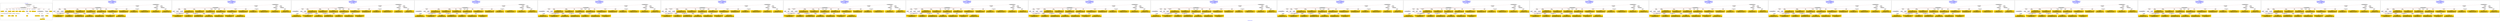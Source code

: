 digraph n0 {
fontcolor="blue"
remincross="true"
label="s04-ima-artworks.xml"
subgraph cluster_0 {
label="1-correct model"
n2[style="filled",color="white",fillcolor="lightgray",label="CulturalHeritageObject1"];
n3[shape="plaintext",style="filled",fillcolor="gold",label="creationDate"];
n4[style="filled",color="white",fillcolor="lightgray",label="Person1"];
n5[shape="plaintext",style="filled",fillcolor="gold",label="galleryLabel"];
n6[shape="plaintext",style="filled",fillcolor="gold",label="dimensions"];
n7[shape="plaintext",style="filled",fillcolor="gold",label="materials"];
n8[shape="plaintext",style="filled",fillcolor="gold",label="creditLine"];
n9[shape="plaintext",style="filled",fillcolor="gold",label="provenance"];
n10[style="filled",color="white",fillcolor="lightgray",label="Concept1"];
n11[shape="plaintext",style="filled",fillcolor="gold",label="title"];
n12[shape="plaintext",style="filled",fillcolor="gold",label="accessionNumber"];
n13[style="filled",color="white",fillcolor="lightgray",label="CulturalHeritageObject2"];
n14[style="filled",color="white",fillcolor="lightgray",label="Document2"];
n15[shape="plaintext",style="filled",fillcolor="gold",label="relatedArtworksTitle"];
n16[style="filled",color="white",fillcolor="lightgray",label="Document1"];
n17[shape="plaintext",style="filled",fillcolor="gold",label="nationality"];
n18[shape="plaintext",style="filled",fillcolor="gold",label="birthDate"];
n19[shape="plaintext",style="filled",fillcolor="gold",label="deathDate"];
n20[shape="plaintext",style="filled",fillcolor="gold",label="artist"];
n21[style="filled",color="white",fillcolor="lightgray",label="EuropeanaAggregation1"];
n22[style="filled",color="white",fillcolor="lightgray",label="WebResource1"];
n23[shape="plaintext",style="filled",fillcolor="gold",label="imageURL"];
n24[shape="plaintext",style="filled",fillcolor="gold",label="values"];
n25[shape="plaintext",style="filled",fillcolor="gold",label="relatedArtworksURL"];
n26[shape="plaintext",style="filled",fillcolor="gold",label="sourceURL"];
}
subgraph cluster_1 {
label="candidate 0\nlink coherence:0.8260869565217391\nnode coherence:0.8260869565217391\nconfidence:0.4732664432152616\nmapping score:0.5409609371672356\ncost:22.99961\n-precision:0.78-recall:0.75"
n28[style="filled",color="white",fillcolor="lightgray",label="CulturalHeritageObject1"];
n29[style="filled",color="white",fillcolor="lightgray",label="Person1"];
n30[style="filled",color="white",fillcolor="lightgray",label="Concept1"];
n31[style="filled",color="white",fillcolor="lightgray",label="Document1"];
n32[style="filled",color="white",fillcolor="lightgray",label="EuropeanaAggregation1"];
n33[style="filled",color="white",fillcolor="lightgray",label="WebResource1"];
n34[style="filled",color="white",fillcolor="lightgray",label="WebResource2"];
n35[shape="plaintext",style="filled",fillcolor="gold",label="title\n[CulturalHeritageObject,title,0.419]\n[CulturalHeritageObject,description,0.331]\n[Person,biographicalInformation,0.164]\n[CulturalHeritageObject,provenance,0.086]"];
n36[shape="plaintext",style="filled",fillcolor="gold",label="nationality\n[Person,countryAssociatedWithThePerson,0.744]\n[CulturalHeritageObject,provenance,0.1]\n[Concept,prefLabel,0.093]\n[CulturalHeritageObject,title,0.063]"];
n37[shape="plaintext",style="filled",fillcolor="gold",label="creditLine\n[CulturalHeritageObject,provenance,0.636]\n[CulturalHeritageObject,title,0.142]\n[CulturalHeritageObject,description,0.142]\n[Person,nameOfThePerson,0.08]"];
n38[shape="plaintext",style="filled",fillcolor="gold",label="galleryLabel\n[CulturalHeritageObject,description,0.428]\n[Person,biographicalInformation,0.393]\n[CulturalHeritageObject,title,0.123]\n[CulturalHeritageObject,provenance,0.055]"];
n39[shape="plaintext",style="filled",fillcolor="gold",label="materials\n[CulturalHeritageObject,medium,0.799]\n[CulturalHeritageObject,description,0.079]\n[CulturalHeritageObject,provenance,0.065]\n[Person,biographicalInformation,0.057]"];
n40[shape="plaintext",style="filled",fillcolor="gold",label="dimensions\n[CulturalHeritageObject,extent,0.591]\n[CulturalHeritageObject,accessionNumber,0.21]\n[CulturalHeritageObject,description,0.116]\n[CulturalHeritageObject,title,0.082]"];
n41[shape="plaintext",style="filled",fillcolor="gold",label="imageURL\n[WebResource,classLink,0.667]\n[Document,classLink,0.276]\n[CulturalHeritageObject,description,0.039]\n[CulturalHeritageObject,title,0.017]"];
n42[shape="plaintext",style="filled",fillcolor="gold",label="deathDate\n[Person,dateOfDeath,0.46]\n[CulturalHeritageObject,created,0.298]\n[Person,dateOfBirth,0.17]\n[CulturalHeritageObject,title,0.071]"];
n43[shape="plaintext",style="filled",fillcolor="gold",label="values\n[CulturalHeritageObject,description,0.432]\n[CulturalHeritageObject,title,0.312]\n[Person,biographicalInformation,0.145]\n[Concept,prefLabel,0.111]"];
n44[shape="plaintext",style="filled",fillcolor="gold",label="provenance\n[CulturalHeritageObject,provenance,0.382]\n[CulturalHeritageObject,description,0.246]\n[CulturalHeritageObject,title,0.188]\n[Person,biographicalInformation,0.184]"];
n45[shape="plaintext",style="filled",fillcolor="gold",label="relatedArtworksTitle\n[CulturalHeritageObject,title,0.377]\n[CulturalHeritageObject,description,0.354]\n[Person,biographicalInformation,0.159]\n[CulturalHeritageObject,provenance,0.11]"];
n46[shape="plaintext",style="filled",fillcolor="gold",label="relatedArtworksURL\n[WebResource,classLink,0.62]\n[Document,classLink,0.211]\n[CulturalHeritageObject,provenance,0.089]\n[CulturalHeritageObject,description,0.079]"];
n47[shape="plaintext",style="filled",fillcolor="gold",label="birthDate\n[Person,dateOfBirth,0.468]\n[Person,dateOfDeath,0.26]\n[CulturalHeritageObject,created,0.231]\n[Person,biographicalInformation,0.041]"];
n48[shape="plaintext",style="filled",fillcolor="gold",label="creationDate\n[Person,dateOfBirth,0.485]\n[CulturalHeritageObject,created,0.263]\n[Person,dateOfDeath,0.147]\n[Person,biographicalInformation,0.105]"];
n49[shape="plaintext",style="filled",fillcolor="gold",label="accessionNumber\n[CulturalHeritageObject,extent,0.61]\n[CulturalHeritageObject,accessionNumber,0.384]\n[WebResource,classLink,0.004]\n[CulturalHeritageObject,description,0.001]"];
n50[shape="plaintext",style="filled",fillcolor="gold",label="artist\n[Person,nameOfThePerson,0.685]\n[CulturalHeritageObject,provenance,0.112]\n[CulturalHeritageObject,description,0.104]\n[CulturalHeritageObject,title,0.099]"];
n51[shape="plaintext",style="filled",fillcolor="gold",label="sourceURL\n[WebResource,classLink,0.638]\n[Document,classLink,0.197]\n[CulturalHeritageObject,provenance,0.086]\n[CulturalHeritageObject,description,0.079]"];
}
subgraph cluster_2 {
label="candidate 1\nlink coherence:0.8260869565217391\nnode coherence:0.8260869565217391\nconfidence:0.4713998018016705\nmapping score:0.5403387233627052\ncost:22.99961\n-precision:0.83-recall:0.79"
n53[style="filled",color="white",fillcolor="lightgray",label="CulturalHeritageObject1"];
n54[style="filled",color="white",fillcolor="lightgray",label="Person1"];
n55[style="filled",color="white",fillcolor="lightgray",label="Concept1"];
n56[style="filled",color="white",fillcolor="lightgray",label="Document1"];
n57[style="filled",color="white",fillcolor="lightgray",label="EuropeanaAggregation1"];
n58[style="filled",color="white",fillcolor="lightgray",label="WebResource1"];
n59[style="filled",color="white",fillcolor="lightgray",label="WebResource2"];
n60[shape="plaintext",style="filled",fillcolor="gold",label="title\n[CulturalHeritageObject,title,0.419]\n[CulturalHeritageObject,description,0.331]\n[Person,biographicalInformation,0.164]\n[CulturalHeritageObject,provenance,0.086]"];
n61[shape="plaintext",style="filled",fillcolor="gold",label="nationality\n[Person,countryAssociatedWithThePerson,0.744]\n[CulturalHeritageObject,provenance,0.1]\n[Concept,prefLabel,0.093]\n[CulturalHeritageObject,title,0.063]"];
n62[shape="plaintext",style="filled",fillcolor="gold",label="creditLine\n[CulturalHeritageObject,provenance,0.636]\n[CulturalHeritageObject,title,0.142]\n[CulturalHeritageObject,description,0.142]\n[Person,nameOfThePerson,0.08]"];
n63[shape="plaintext",style="filled",fillcolor="gold",label="galleryLabel\n[CulturalHeritageObject,description,0.428]\n[Person,biographicalInformation,0.393]\n[CulturalHeritageObject,title,0.123]\n[CulturalHeritageObject,provenance,0.055]"];
n64[shape="plaintext",style="filled",fillcolor="gold",label="materials\n[CulturalHeritageObject,medium,0.799]\n[CulturalHeritageObject,description,0.079]\n[CulturalHeritageObject,provenance,0.065]\n[Person,biographicalInformation,0.057]"];
n65[shape="plaintext",style="filled",fillcolor="gold",label="dimensions\n[CulturalHeritageObject,extent,0.591]\n[CulturalHeritageObject,accessionNumber,0.21]\n[CulturalHeritageObject,description,0.116]\n[CulturalHeritageObject,title,0.082]"];
n66[shape="plaintext",style="filled",fillcolor="gold",label="imageURL\n[WebResource,classLink,0.667]\n[Document,classLink,0.276]\n[CulturalHeritageObject,description,0.039]\n[CulturalHeritageObject,title,0.017]"];
n67[shape="plaintext",style="filled",fillcolor="gold",label="deathDate\n[Person,dateOfDeath,0.46]\n[CulturalHeritageObject,created,0.298]\n[Person,dateOfBirth,0.17]\n[CulturalHeritageObject,title,0.071]"];
n68[shape="plaintext",style="filled",fillcolor="gold",label="values\n[CulturalHeritageObject,description,0.432]\n[CulturalHeritageObject,title,0.312]\n[Person,biographicalInformation,0.145]\n[Concept,prefLabel,0.111]"];
n69[shape="plaintext",style="filled",fillcolor="gold",label="provenance\n[CulturalHeritageObject,provenance,0.382]\n[CulturalHeritageObject,description,0.246]\n[CulturalHeritageObject,title,0.188]\n[Person,biographicalInformation,0.184]"];
n70[shape="plaintext",style="filled",fillcolor="gold",label="sourceURL\n[WebResource,classLink,0.638]\n[Document,classLink,0.197]\n[CulturalHeritageObject,provenance,0.086]\n[CulturalHeritageObject,description,0.079]"];
n71[shape="plaintext",style="filled",fillcolor="gold",label="relatedArtworksTitle\n[CulturalHeritageObject,title,0.377]\n[CulturalHeritageObject,description,0.354]\n[Person,biographicalInformation,0.159]\n[CulturalHeritageObject,provenance,0.11]"];
n72[shape="plaintext",style="filled",fillcolor="gold",label="birthDate\n[Person,dateOfBirth,0.468]\n[Person,dateOfDeath,0.26]\n[CulturalHeritageObject,created,0.231]\n[Person,biographicalInformation,0.041]"];
n73[shape="plaintext",style="filled",fillcolor="gold",label="creationDate\n[Person,dateOfBirth,0.485]\n[CulturalHeritageObject,created,0.263]\n[Person,dateOfDeath,0.147]\n[Person,biographicalInformation,0.105]"];
n74[shape="plaintext",style="filled",fillcolor="gold",label="accessionNumber\n[CulturalHeritageObject,extent,0.61]\n[CulturalHeritageObject,accessionNumber,0.384]\n[WebResource,classLink,0.004]\n[CulturalHeritageObject,description,0.001]"];
n75[shape="plaintext",style="filled",fillcolor="gold",label="artist\n[Person,nameOfThePerson,0.685]\n[CulturalHeritageObject,provenance,0.112]\n[CulturalHeritageObject,description,0.104]\n[CulturalHeritageObject,title,0.099]"];
n76[shape="plaintext",style="filled",fillcolor="gold",label="relatedArtworksURL\n[WebResource,classLink,0.62]\n[Document,classLink,0.211]\n[CulturalHeritageObject,provenance,0.089]\n[CulturalHeritageObject,description,0.079]"];
}
subgraph cluster_3 {
label="candidate 10\nlink coherence:0.8260869565217391\nnode coherence:0.8260869565217391\nconfidence:0.43559895403450327\nmapping score:0.5284051074403161\ncost:121.99962\n-precision:0.7-recall:0.67"
n78[style="filled",color="white",fillcolor="lightgray",label="CulturalHeritageObject1"];
n79[style="filled",color="white",fillcolor="lightgray",label="CulturalHeritageObject2"];
n80[style="filled",color="white",fillcolor="lightgray",label="Person1"];
n81[style="filled",color="white",fillcolor="lightgray",label="Concept1"];
n82[style="filled",color="white",fillcolor="lightgray",label="EuropeanaAggregation1"];
n83[style="filled",color="white",fillcolor="lightgray",label="WebResource1"];
n84[style="filled",color="white",fillcolor="lightgray",label="WebResource2"];
n85[shape="plaintext",style="filled",fillcolor="gold",label="title\n[CulturalHeritageObject,title,0.419]\n[CulturalHeritageObject,description,0.331]\n[Person,biographicalInformation,0.164]\n[CulturalHeritageObject,provenance,0.086]"];
n86[shape="plaintext",style="filled",fillcolor="gold",label="nationality\n[Person,countryAssociatedWithThePerson,0.744]\n[CulturalHeritageObject,provenance,0.1]\n[Concept,prefLabel,0.093]\n[CulturalHeritageObject,title,0.063]"];
n87[shape="plaintext",style="filled",fillcolor="gold",label="creditLine\n[CulturalHeritageObject,provenance,0.636]\n[CulturalHeritageObject,title,0.142]\n[CulturalHeritageObject,description,0.142]\n[Person,nameOfThePerson,0.08]"];
n88[shape="plaintext",style="filled",fillcolor="gold",label="galleryLabel\n[CulturalHeritageObject,description,0.428]\n[Person,biographicalInformation,0.393]\n[CulturalHeritageObject,title,0.123]\n[CulturalHeritageObject,provenance,0.055]"];
n89[shape="plaintext",style="filled",fillcolor="gold",label="materials\n[CulturalHeritageObject,medium,0.799]\n[CulturalHeritageObject,description,0.079]\n[CulturalHeritageObject,provenance,0.065]\n[Person,biographicalInformation,0.057]"];
n90[shape="plaintext",style="filled",fillcolor="gold",label="dimensions\n[CulturalHeritageObject,extent,0.591]\n[CulturalHeritageObject,accessionNumber,0.21]\n[CulturalHeritageObject,description,0.116]\n[CulturalHeritageObject,title,0.082]"];
n91[shape="plaintext",style="filled",fillcolor="gold",label="imageURL\n[WebResource,classLink,0.667]\n[Document,classLink,0.276]\n[CulturalHeritageObject,description,0.039]\n[CulturalHeritageObject,title,0.017]"];
n92[shape="plaintext",style="filled",fillcolor="gold",label="birthDate\n[Person,dateOfBirth,0.468]\n[Person,dateOfDeath,0.26]\n[CulturalHeritageObject,created,0.231]\n[Person,biographicalInformation,0.041]"];
n93[shape="plaintext",style="filled",fillcolor="gold",label="values\n[CulturalHeritageObject,description,0.432]\n[CulturalHeritageObject,title,0.312]\n[Person,biographicalInformation,0.145]\n[Concept,prefLabel,0.111]"];
n94[shape="plaintext",style="filled",fillcolor="gold",label="provenance\n[CulturalHeritageObject,provenance,0.382]\n[CulturalHeritageObject,description,0.246]\n[CulturalHeritageObject,title,0.188]\n[Person,biographicalInformation,0.184]"];
n95[shape="plaintext",style="filled",fillcolor="gold",label="relatedArtworksTitle\n[CulturalHeritageObject,title,0.377]\n[CulturalHeritageObject,description,0.354]\n[Person,biographicalInformation,0.159]\n[CulturalHeritageObject,provenance,0.11]"];
n96[shape="plaintext",style="filled",fillcolor="gold",label="deathDate\n[Person,dateOfDeath,0.46]\n[CulturalHeritageObject,created,0.298]\n[Person,dateOfBirth,0.17]\n[CulturalHeritageObject,title,0.071]"];
n97[shape="plaintext",style="filled",fillcolor="gold",label="creationDate\n[Person,dateOfBirth,0.485]\n[CulturalHeritageObject,created,0.263]\n[Person,dateOfDeath,0.147]\n[Person,biographicalInformation,0.105]"];
n98[shape="plaintext",style="filled",fillcolor="gold",label="accessionNumber\n[CulturalHeritageObject,extent,0.61]\n[CulturalHeritageObject,accessionNumber,0.384]\n[WebResource,classLink,0.004]\n[CulturalHeritageObject,description,0.001]"];
n99[shape="plaintext",style="filled",fillcolor="gold",label="artist\n[Person,nameOfThePerson,0.685]\n[CulturalHeritageObject,provenance,0.112]\n[CulturalHeritageObject,description,0.104]\n[CulturalHeritageObject,title,0.099]"];
n100[shape="plaintext",style="filled",fillcolor="gold",label="sourceURL\n[WebResource,classLink,0.638]\n[Document,classLink,0.197]\n[CulturalHeritageObject,provenance,0.086]\n[CulturalHeritageObject,description,0.079]"];
n101[shape="plaintext",style="filled",fillcolor="gold",label="relatedArtworksURL\n[WebResource,classLink,0.62]\n[Document,classLink,0.211]\n[CulturalHeritageObject,provenance,0.089]\n[CulturalHeritageObject,description,0.079]"];
}
subgraph cluster_4 {
label="candidate 11\nlink coherence:0.8260869565217391\nnode coherence:0.8260869565217391\nconfidence:0.43517784221137823\nmapping score:0.5282647368326078\ncost:121.99962\n-precision:0.7-recall:0.67"
n103[style="filled",color="white",fillcolor="lightgray",label="CulturalHeritageObject1"];
n104[style="filled",color="white",fillcolor="lightgray",label="CulturalHeritageObject2"];
n105[style="filled",color="white",fillcolor="lightgray",label="Person1"];
n106[style="filled",color="white",fillcolor="lightgray",label="Concept1"];
n107[style="filled",color="white",fillcolor="lightgray",label="EuropeanaAggregation1"];
n108[style="filled",color="white",fillcolor="lightgray",label="WebResource1"];
n109[style="filled",color="white",fillcolor="lightgray",label="WebResource2"];
n110[shape="plaintext",style="filled",fillcolor="gold",label="title\n[CulturalHeritageObject,title,0.419]\n[CulturalHeritageObject,description,0.331]\n[Person,biographicalInformation,0.164]\n[CulturalHeritageObject,provenance,0.086]"];
n111[shape="plaintext",style="filled",fillcolor="gold",label="nationality\n[Person,countryAssociatedWithThePerson,0.744]\n[CulturalHeritageObject,provenance,0.1]\n[Concept,prefLabel,0.093]\n[CulturalHeritageObject,title,0.063]"];
n112[shape="plaintext",style="filled",fillcolor="gold",label="creditLine\n[CulturalHeritageObject,provenance,0.636]\n[CulturalHeritageObject,title,0.142]\n[CulturalHeritageObject,description,0.142]\n[Person,nameOfThePerson,0.08]"];
n113[shape="plaintext",style="filled",fillcolor="gold",label="sourceURL\n[WebResource,classLink,0.638]\n[Document,classLink,0.197]\n[CulturalHeritageObject,provenance,0.086]\n[CulturalHeritageObject,description,0.079]"];
n114[shape="plaintext",style="filled",fillcolor="gold",label="galleryLabel\n[CulturalHeritageObject,description,0.428]\n[Person,biographicalInformation,0.393]\n[CulturalHeritageObject,title,0.123]\n[CulturalHeritageObject,provenance,0.055]"];
n115[shape="plaintext",style="filled",fillcolor="gold",label="materials\n[CulturalHeritageObject,medium,0.799]\n[CulturalHeritageObject,description,0.079]\n[CulturalHeritageObject,provenance,0.065]\n[Person,biographicalInformation,0.057]"];
n116[shape="plaintext",style="filled",fillcolor="gold",label="dimensions\n[CulturalHeritageObject,extent,0.591]\n[CulturalHeritageObject,accessionNumber,0.21]\n[CulturalHeritageObject,description,0.116]\n[CulturalHeritageObject,title,0.082]"];
n117[shape="plaintext",style="filled",fillcolor="gold",label="imageURL\n[WebResource,classLink,0.667]\n[Document,classLink,0.276]\n[CulturalHeritageObject,description,0.039]\n[CulturalHeritageObject,title,0.017]"];
n118[shape="plaintext",style="filled",fillcolor="gold",label="birthDate\n[Person,dateOfBirth,0.468]\n[Person,dateOfDeath,0.26]\n[CulturalHeritageObject,created,0.231]\n[Person,biographicalInformation,0.041]"];
n119[shape="plaintext",style="filled",fillcolor="gold",label="values\n[CulturalHeritageObject,description,0.432]\n[CulturalHeritageObject,title,0.312]\n[Person,biographicalInformation,0.145]\n[Concept,prefLabel,0.111]"];
n120[shape="plaintext",style="filled",fillcolor="gold",label="provenance\n[CulturalHeritageObject,provenance,0.382]\n[CulturalHeritageObject,description,0.246]\n[CulturalHeritageObject,title,0.188]\n[Person,biographicalInformation,0.184]"];
n121[shape="plaintext",style="filled",fillcolor="gold",label="relatedArtworksTitle\n[CulturalHeritageObject,title,0.377]\n[CulturalHeritageObject,description,0.354]\n[Person,biographicalInformation,0.159]\n[CulturalHeritageObject,provenance,0.11]"];
n122[shape="plaintext",style="filled",fillcolor="gold",label="deathDate\n[Person,dateOfDeath,0.46]\n[CulturalHeritageObject,created,0.298]\n[Person,dateOfBirth,0.17]\n[CulturalHeritageObject,title,0.071]"];
n123[shape="plaintext",style="filled",fillcolor="gold",label="creationDate\n[Person,dateOfBirth,0.485]\n[CulturalHeritageObject,created,0.263]\n[Person,dateOfDeath,0.147]\n[Person,biographicalInformation,0.105]"];
n124[shape="plaintext",style="filled",fillcolor="gold",label="accessionNumber\n[CulturalHeritageObject,extent,0.61]\n[CulturalHeritageObject,accessionNumber,0.384]\n[WebResource,classLink,0.004]\n[CulturalHeritageObject,description,0.001]"];
n125[shape="plaintext",style="filled",fillcolor="gold",label="artist\n[Person,nameOfThePerson,0.685]\n[CulturalHeritageObject,provenance,0.112]\n[CulturalHeritageObject,description,0.104]\n[CulturalHeritageObject,title,0.099]"];
n126[shape="plaintext",style="filled",fillcolor="gold",label="relatedArtworksURL\n[WebResource,classLink,0.62]\n[Document,classLink,0.211]\n[CulturalHeritageObject,provenance,0.089]\n[CulturalHeritageObject,description,0.079]"];
}
subgraph cluster_5 {
label="candidate 12\nlink coherence:0.8260869565217391\nnode coherence:0.8260869565217391\nconfidence:0.43338749477488786\nmapping score:0.5276679543537776\ncost:121.99962\n-precision:0.65-recall:0.62"
n128[style="filled",color="white",fillcolor="lightgray",label="CulturalHeritageObject1"];
n129[style="filled",color="white",fillcolor="lightgray",label="CulturalHeritageObject2"];
n130[style="filled",color="white",fillcolor="lightgray",label="Person1"];
n131[style="filled",color="white",fillcolor="lightgray",label="Concept1"];
n132[style="filled",color="white",fillcolor="lightgray",label="EuropeanaAggregation1"];
n133[style="filled",color="white",fillcolor="lightgray",label="WebResource1"];
n134[style="filled",color="white",fillcolor="lightgray",label="WebResource2"];
n135[shape="plaintext",style="filled",fillcolor="gold",label="relatedArtworksTitle\n[CulturalHeritageObject,title,0.377]\n[CulturalHeritageObject,description,0.354]\n[Person,biographicalInformation,0.159]\n[CulturalHeritageObject,provenance,0.11]"];
n136[shape="plaintext",style="filled",fillcolor="gold",label="nationality\n[Person,countryAssociatedWithThePerson,0.744]\n[CulturalHeritageObject,provenance,0.1]\n[Concept,prefLabel,0.093]\n[CulturalHeritageObject,title,0.063]"];
n137[shape="plaintext",style="filled",fillcolor="gold",label="creditLine\n[CulturalHeritageObject,provenance,0.636]\n[CulturalHeritageObject,title,0.142]\n[CulturalHeritageObject,description,0.142]\n[Person,nameOfThePerson,0.08]"];
n138[shape="plaintext",style="filled",fillcolor="gold",label="galleryLabel\n[CulturalHeritageObject,description,0.428]\n[Person,biographicalInformation,0.393]\n[CulturalHeritageObject,title,0.123]\n[CulturalHeritageObject,provenance,0.055]"];
n139[shape="plaintext",style="filled",fillcolor="gold",label="materials\n[CulturalHeritageObject,medium,0.799]\n[CulturalHeritageObject,description,0.079]\n[CulturalHeritageObject,provenance,0.065]\n[Person,biographicalInformation,0.057]"];
n140[shape="plaintext",style="filled",fillcolor="gold",label="dimensions\n[CulturalHeritageObject,extent,0.591]\n[CulturalHeritageObject,accessionNumber,0.21]\n[CulturalHeritageObject,description,0.116]\n[CulturalHeritageObject,title,0.082]"];
n141[shape="plaintext",style="filled",fillcolor="gold",label="imageURL\n[WebResource,classLink,0.667]\n[Document,classLink,0.276]\n[CulturalHeritageObject,description,0.039]\n[CulturalHeritageObject,title,0.017]"];
n142[shape="plaintext",style="filled",fillcolor="gold",label="birthDate\n[Person,dateOfBirth,0.468]\n[Person,dateOfDeath,0.26]\n[CulturalHeritageObject,created,0.231]\n[Person,biographicalInformation,0.041]"];
n143[shape="plaintext",style="filled",fillcolor="gold",label="values\n[CulturalHeritageObject,description,0.432]\n[CulturalHeritageObject,title,0.312]\n[Person,biographicalInformation,0.145]\n[Concept,prefLabel,0.111]"];
n144[shape="plaintext",style="filled",fillcolor="gold",label="provenance\n[CulturalHeritageObject,provenance,0.382]\n[CulturalHeritageObject,description,0.246]\n[CulturalHeritageObject,title,0.188]\n[Person,biographicalInformation,0.184]"];
n145[shape="plaintext",style="filled",fillcolor="gold",label="title\n[CulturalHeritageObject,title,0.419]\n[CulturalHeritageObject,description,0.331]\n[Person,biographicalInformation,0.164]\n[CulturalHeritageObject,provenance,0.086]"];
n146[shape="plaintext",style="filled",fillcolor="gold",label="deathDate\n[Person,dateOfDeath,0.46]\n[CulturalHeritageObject,created,0.298]\n[Person,dateOfBirth,0.17]\n[CulturalHeritageObject,title,0.071]"];
n147[shape="plaintext",style="filled",fillcolor="gold",label="creationDate\n[Person,dateOfBirth,0.485]\n[CulturalHeritageObject,created,0.263]\n[Person,dateOfDeath,0.147]\n[Person,biographicalInformation,0.105]"];
n148[shape="plaintext",style="filled",fillcolor="gold",label="accessionNumber\n[CulturalHeritageObject,extent,0.61]\n[CulturalHeritageObject,accessionNumber,0.384]\n[WebResource,classLink,0.004]\n[CulturalHeritageObject,description,0.001]"];
n149[shape="plaintext",style="filled",fillcolor="gold",label="artist\n[Person,nameOfThePerson,0.685]\n[CulturalHeritageObject,provenance,0.112]\n[CulturalHeritageObject,description,0.104]\n[CulturalHeritageObject,title,0.099]"];
n150[shape="plaintext",style="filled",fillcolor="gold",label="sourceURL\n[WebResource,classLink,0.638]\n[Document,classLink,0.197]\n[CulturalHeritageObject,provenance,0.086]\n[CulturalHeritageObject,description,0.079]"];
n151[shape="plaintext",style="filled",fillcolor="gold",label="relatedArtworksURL\n[WebResource,classLink,0.62]\n[Document,classLink,0.211]\n[CulturalHeritageObject,provenance,0.089]\n[CulturalHeritageObject,description,0.079]"];
}
subgraph cluster_6 {
label="candidate 13\nlink coherence:0.7916666666666666\nnode coherence:0.8260869565217391\nconfidence:0.4732664432152616\nmapping score:0.5409609371672356\ncost:23.99961\n-precision:0.75-recall:0.75"
n153[style="filled",color="white",fillcolor="lightgray",label="CulturalHeritageObject1"];
n154[style="filled",color="white",fillcolor="lightgray",label="Person1"];
n155[style="filled",color="white",fillcolor="lightgray",label="Place1"];
n156[style="filled",color="white",fillcolor="lightgray",label="Concept1"];
n157[style="filled",color="white",fillcolor="lightgray",label="Document1"];
n158[style="filled",color="white",fillcolor="lightgray",label="EuropeanaAggregation1"];
n159[style="filled",color="white",fillcolor="lightgray",label="WebResource1"];
n160[style="filled",color="white",fillcolor="lightgray",label="WebResource2"];
n161[shape="plaintext",style="filled",fillcolor="gold",label="title\n[CulturalHeritageObject,title,0.419]\n[CulturalHeritageObject,description,0.331]\n[Person,biographicalInformation,0.164]\n[CulturalHeritageObject,provenance,0.086]"];
n162[shape="plaintext",style="filled",fillcolor="gold",label="nationality\n[Person,countryAssociatedWithThePerson,0.744]\n[CulturalHeritageObject,provenance,0.1]\n[Concept,prefLabel,0.093]\n[CulturalHeritageObject,title,0.063]"];
n163[shape="plaintext",style="filled",fillcolor="gold",label="creditLine\n[CulturalHeritageObject,provenance,0.636]\n[CulturalHeritageObject,title,0.142]\n[CulturalHeritageObject,description,0.142]\n[Person,nameOfThePerson,0.08]"];
n164[shape="plaintext",style="filled",fillcolor="gold",label="galleryLabel\n[CulturalHeritageObject,description,0.428]\n[Person,biographicalInformation,0.393]\n[CulturalHeritageObject,title,0.123]\n[CulturalHeritageObject,provenance,0.055]"];
n165[shape="plaintext",style="filled",fillcolor="gold",label="materials\n[CulturalHeritageObject,medium,0.799]\n[CulturalHeritageObject,description,0.079]\n[CulturalHeritageObject,provenance,0.065]\n[Person,biographicalInformation,0.057]"];
n166[shape="plaintext",style="filled",fillcolor="gold",label="dimensions\n[CulturalHeritageObject,extent,0.591]\n[CulturalHeritageObject,accessionNumber,0.21]\n[CulturalHeritageObject,description,0.116]\n[CulturalHeritageObject,title,0.082]"];
n167[shape="plaintext",style="filled",fillcolor="gold",label="imageURL\n[WebResource,classLink,0.667]\n[Document,classLink,0.276]\n[CulturalHeritageObject,description,0.039]\n[CulturalHeritageObject,title,0.017]"];
n168[shape="plaintext",style="filled",fillcolor="gold",label="deathDate\n[Person,dateOfDeath,0.46]\n[CulturalHeritageObject,created,0.298]\n[Person,dateOfBirth,0.17]\n[CulturalHeritageObject,title,0.071]"];
n169[shape="plaintext",style="filled",fillcolor="gold",label="values\n[CulturalHeritageObject,description,0.432]\n[CulturalHeritageObject,title,0.312]\n[Person,biographicalInformation,0.145]\n[Concept,prefLabel,0.111]"];
n170[shape="plaintext",style="filled",fillcolor="gold",label="provenance\n[CulturalHeritageObject,provenance,0.382]\n[CulturalHeritageObject,description,0.246]\n[CulturalHeritageObject,title,0.188]\n[Person,biographicalInformation,0.184]"];
n171[shape="plaintext",style="filled",fillcolor="gold",label="relatedArtworksTitle\n[CulturalHeritageObject,title,0.377]\n[CulturalHeritageObject,description,0.354]\n[Person,biographicalInformation,0.159]\n[CulturalHeritageObject,provenance,0.11]"];
n172[shape="plaintext",style="filled",fillcolor="gold",label="relatedArtworksURL\n[WebResource,classLink,0.62]\n[Document,classLink,0.211]\n[CulturalHeritageObject,provenance,0.089]\n[CulturalHeritageObject,description,0.079]"];
n173[shape="plaintext",style="filled",fillcolor="gold",label="birthDate\n[Person,dateOfBirth,0.468]\n[Person,dateOfDeath,0.26]\n[CulturalHeritageObject,created,0.231]\n[Person,biographicalInformation,0.041]"];
n174[shape="plaintext",style="filled",fillcolor="gold",label="creationDate\n[Person,dateOfBirth,0.485]\n[CulturalHeritageObject,created,0.263]\n[Person,dateOfDeath,0.147]\n[Person,biographicalInformation,0.105]"];
n175[shape="plaintext",style="filled",fillcolor="gold",label="accessionNumber\n[CulturalHeritageObject,extent,0.61]\n[CulturalHeritageObject,accessionNumber,0.384]\n[WebResource,classLink,0.004]\n[CulturalHeritageObject,description,0.001]"];
n176[shape="plaintext",style="filled",fillcolor="gold",label="artist\n[Person,nameOfThePerson,0.685]\n[CulturalHeritageObject,provenance,0.112]\n[CulturalHeritageObject,description,0.104]\n[CulturalHeritageObject,title,0.099]"];
n177[shape="plaintext",style="filled",fillcolor="gold",label="sourceURL\n[WebResource,classLink,0.638]\n[Document,classLink,0.197]\n[CulturalHeritageObject,provenance,0.086]\n[CulturalHeritageObject,description,0.079]"];
}
subgraph cluster_7 {
label="candidate 14\nlink coherence:0.7916666666666666\nnode coherence:0.8260869565217391\nconfidence:0.4713998018016705\nmapping score:0.5403387233627052\ncost:23.99961\n-precision:0.79-recall:0.79"
n179[style="filled",color="white",fillcolor="lightgray",label="CulturalHeritageObject1"];
n180[style="filled",color="white",fillcolor="lightgray",label="Person1"];
n181[style="filled",color="white",fillcolor="lightgray",label="Place1"];
n182[style="filled",color="white",fillcolor="lightgray",label="Concept1"];
n183[style="filled",color="white",fillcolor="lightgray",label="Document1"];
n184[style="filled",color="white",fillcolor="lightgray",label="EuropeanaAggregation1"];
n185[style="filled",color="white",fillcolor="lightgray",label="WebResource1"];
n186[style="filled",color="white",fillcolor="lightgray",label="WebResource2"];
n187[shape="plaintext",style="filled",fillcolor="gold",label="title\n[CulturalHeritageObject,title,0.419]\n[CulturalHeritageObject,description,0.331]\n[Person,biographicalInformation,0.164]\n[CulturalHeritageObject,provenance,0.086]"];
n188[shape="plaintext",style="filled",fillcolor="gold",label="nationality\n[Person,countryAssociatedWithThePerson,0.744]\n[CulturalHeritageObject,provenance,0.1]\n[Concept,prefLabel,0.093]\n[CulturalHeritageObject,title,0.063]"];
n189[shape="plaintext",style="filled",fillcolor="gold",label="creditLine\n[CulturalHeritageObject,provenance,0.636]\n[CulturalHeritageObject,title,0.142]\n[CulturalHeritageObject,description,0.142]\n[Person,nameOfThePerson,0.08]"];
n190[shape="plaintext",style="filled",fillcolor="gold",label="galleryLabel\n[CulturalHeritageObject,description,0.428]\n[Person,biographicalInformation,0.393]\n[CulturalHeritageObject,title,0.123]\n[CulturalHeritageObject,provenance,0.055]"];
n191[shape="plaintext",style="filled",fillcolor="gold",label="materials\n[CulturalHeritageObject,medium,0.799]\n[CulturalHeritageObject,description,0.079]\n[CulturalHeritageObject,provenance,0.065]\n[Person,biographicalInformation,0.057]"];
n192[shape="plaintext",style="filled",fillcolor="gold",label="dimensions\n[CulturalHeritageObject,extent,0.591]\n[CulturalHeritageObject,accessionNumber,0.21]\n[CulturalHeritageObject,description,0.116]\n[CulturalHeritageObject,title,0.082]"];
n193[shape="plaintext",style="filled",fillcolor="gold",label="imageURL\n[WebResource,classLink,0.667]\n[Document,classLink,0.276]\n[CulturalHeritageObject,description,0.039]\n[CulturalHeritageObject,title,0.017]"];
n194[shape="plaintext",style="filled",fillcolor="gold",label="deathDate\n[Person,dateOfDeath,0.46]\n[CulturalHeritageObject,created,0.298]\n[Person,dateOfBirth,0.17]\n[CulturalHeritageObject,title,0.071]"];
n195[shape="plaintext",style="filled",fillcolor="gold",label="values\n[CulturalHeritageObject,description,0.432]\n[CulturalHeritageObject,title,0.312]\n[Person,biographicalInformation,0.145]\n[Concept,prefLabel,0.111]"];
n196[shape="plaintext",style="filled",fillcolor="gold",label="provenance\n[CulturalHeritageObject,provenance,0.382]\n[CulturalHeritageObject,description,0.246]\n[CulturalHeritageObject,title,0.188]\n[Person,biographicalInformation,0.184]"];
n197[shape="plaintext",style="filled",fillcolor="gold",label="sourceURL\n[WebResource,classLink,0.638]\n[Document,classLink,0.197]\n[CulturalHeritageObject,provenance,0.086]\n[CulturalHeritageObject,description,0.079]"];
n198[shape="plaintext",style="filled",fillcolor="gold",label="relatedArtworksTitle\n[CulturalHeritageObject,title,0.377]\n[CulturalHeritageObject,description,0.354]\n[Person,biographicalInformation,0.159]\n[CulturalHeritageObject,provenance,0.11]"];
n199[shape="plaintext",style="filled",fillcolor="gold",label="birthDate\n[Person,dateOfBirth,0.468]\n[Person,dateOfDeath,0.26]\n[CulturalHeritageObject,created,0.231]\n[Person,biographicalInformation,0.041]"];
n200[shape="plaintext",style="filled",fillcolor="gold",label="creationDate\n[Person,dateOfBirth,0.485]\n[CulturalHeritageObject,created,0.263]\n[Person,dateOfDeath,0.147]\n[Person,biographicalInformation,0.105]"];
n201[shape="plaintext",style="filled",fillcolor="gold",label="accessionNumber\n[CulturalHeritageObject,extent,0.61]\n[CulturalHeritageObject,accessionNumber,0.384]\n[WebResource,classLink,0.004]\n[CulturalHeritageObject,description,0.001]"];
n202[shape="plaintext",style="filled",fillcolor="gold",label="artist\n[Person,nameOfThePerson,0.685]\n[CulturalHeritageObject,provenance,0.112]\n[CulturalHeritageObject,description,0.104]\n[CulturalHeritageObject,title,0.099]"];
n203[shape="plaintext",style="filled",fillcolor="gold",label="relatedArtworksURL\n[WebResource,classLink,0.62]\n[Document,classLink,0.211]\n[CulturalHeritageObject,provenance,0.089]\n[CulturalHeritageObject,description,0.079]"];
}
subgraph cluster_8 {
label="candidate 15\nlink coherence:0.7916666666666666\nnode coherence:0.8260869565217391\nconfidence:0.47105498395564616\nmapping score:0.540223784080697\ncost:23.99961\n-precision:0.71-recall:0.71"
n205[style="filled",color="white",fillcolor="lightgray",label="CulturalHeritageObject1"];
n206[style="filled",color="white",fillcolor="lightgray",label="Person1"];
n207[style="filled",color="white",fillcolor="lightgray",label="Place1"];
n208[style="filled",color="white",fillcolor="lightgray",label="Concept1"];
n209[style="filled",color="white",fillcolor="lightgray",label="Document1"];
n210[style="filled",color="white",fillcolor="lightgray",label="EuropeanaAggregation1"];
n211[style="filled",color="white",fillcolor="lightgray",label="WebResource1"];
n212[style="filled",color="white",fillcolor="lightgray",label="WebResource2"];
n213[shape="plaintext",style="filled",fillcolor="gold",label="relatedArtworksTitle\n[CulturalHeritageObject,title,0.377]\n[CulturalHeritageObject,description,0.354]\n[Person,biographicalInformation,0.159]\n[CulturalHeritageObject,provenance,0.11]"];
n214[shape="plaintext",style="filled",fillcolor="gold",label="nationality\n[Person,countryAssociatedWithThePerson,0.744]\n[CulturalHeritageObject,provenance,0.1]\n[Concept,prefLabel,0.093]\n[CulturalHeritageObject,title,0.063]"];
n215[shape="plaintext",style="filled",fillcolor="gold",label="creditLine\n[CulturalHeritageObject,provenance,0.636]\n[CulturalHeritageObject,title,0.142]\n[CulturalHeritageObject,description,0.142]\n[Person,nameOfThePerson,0.08]"];
n216[shape="plaintext",style="filled",fillcolor="gold",label="galleryLabel\n[CulturalHeritageObject,description,0.428]\n[Person,biographicalInformation,0.393]\n[CulturalHeritageObject,title,0.123]\n[CulturalHeritageObject,provenance,0.055]"];
n217[shape="plaintext",style="filled",fillcolor="gold",label="materials\n[CulturalHeritageObject,medium,0.799]\n[CulturalHeritageObject,description,0.079]\n[CulturalHeritageObject,provenance,0.065]\n[Person,biographicalInformation,0.057]"];
n218[shape="plaintext",style="filled",fillcolor="gold",label="dimensions\n[CulturalHeritageObject,extent,0.591]\n[CulturalHeritageObject,accessionNumber,0.21]\n[CulturalHeritageObject,description,0.116]\n[CulturalHeritageObject,title,0.082]"];
n219[shape="plaintext",style="filled",fillcolor="gold",label="imageURL\n[WebResource,classLink,0.667]\n[Document,classLink,0.276]\n[CulturalHeritageObject,description,0.039]\n[CulturalHeritageObject,title,0.017]"];
n220[shape="plaintext",style="filled",fillcolor="gold",label="deathDate\n[Person,dateOfDeath,0.46]\n[CulturalHeritageObject,created,0.298]\n[Person,dateOfBirth,0.17]\n[CulturalHeritageObject,title,0.071]"];
n221[shape="plaintext",style="filled",fillcolor="gold",label="values\n[CulturalHeritageObject,description,0.432]\n[CulturalHeritageObject,title,0.312]\n[Person,biographicalInformation,0.145]\n[Concept,prefLabel,0.111]"];
n222[shape="plaintext",style="filled",fillcolor="gold",label="provenance\n[CulturalHeritageObject,provenance,0.382]\n[CulturalHeritageObject,description,0.246]\n[CulturalHeritageObject,title,0.188]\n[Person,biographicalInformation,0.184]"];
n223[shape="plaintext",style="filled",fillcolor="gold",label="title\n[CulturalHeritageObject,title,0.419]\n[CulturalHeritageObject,description,0.331]\n[Person,biographicalInformation,0.164]\n[CulturalHeritageObject,provenance,0.086]"];
n224[shape="plaintext",style="filled",fillcolor="gold",label="relatedArtworksURL\n[WebResource,classLink,0.62]\n[Document,classLink,0.211]\n[CulturalHeritageObject,provenance,0.089]\n[CulturalHeritageObject,description,0.079]"];
n225[shape="plaintext",style="filled",fillcolor="gold",label="birthDate\n[Person,dateOfBirth,0.468]\n[Person,dateOfDeath,0.26]\n[CulturalHeritageObject,created,0.231]\n[Person,biographicalInformation,0.041]"];
n226[shape="plaintext",style="filled",fillcolor="gold",label="creationDate\n[Person,dateOfBirth,0.485]\n[CulturalHeritageObject,created,0.263]\n[Person,dateOfDeath,0.147]\n[Person,biographicalInformation,0.105]"];
n227[shape="plaintext",style="filled",fillcolor="gold",label="accessionNumber\n[CulturalHeritageObject,extent,0.61]\n[CulturalHeritageObject,accessionNumber,0.384]\n[WebResource,classLink,0.004]\n[CulturalHeritageObject,description,0.001]"];
n228[shape="plaintext",style="filled",fillcolor="gold",label="artist\n[Person,nameOfThePerson,0.685]\n[CulturalHeritageObject,provenance,0.112]\n[CulturalHeritageObject,description,0.104]\n[CulturalHeritageObject,title,0.099]"];
n229[shape="plaintext",style="filled",fillcolor="gold",label="sourceURL\n[WebResource,classLink,0.638]\n[Document,classLink,0.197]\n[CulturalHeritageObject,provenance,0.086]\n[CulturalHeritageObject,description,0.079]"];
}
subgraph cluster_9 {
label="candidate 16\nlink coherence:0.7916666666666666\nnode coherence:0.8260869565217391\nconfidence:0.46918834254205505\nmapping score:0.5396015702761666\ncost:23.99961\n-precision:0.75-recall:0.75"
n231[style="filled",color="white",fillcolor="lightgray",label="CulturalHeritageObject1"];
n232[style="filled",color="white",fillcolor="lightgray",label="Person1"];
n233[style="filled",color="white",fillcolor="lightgray",label="Place1"];
n234[style="filled",color="white",fillcolor="lightgray",label="Concept1"];
n235[style="filled",color="white",fillcolor="lightgray",label="Document1"];
n236[style="filled",color="white",fillcolor="lightgray",label="EuropeanaAggregation1"];
n237[style="filled",color="white",fillcolor="lightgray",label="WebResource1"];
n238[style="filled",color="white",fillcolor="lightgray",label="WebResource2"];
n239[shape="plaintext",style="filled",fillcolor="gold",label="relatedArtworksTitle\n[CulturalHeritageObject,title,0.377]\n[CulturalHeritageObject,description,0.354]\n[Person,biographicalInformation,0.159]\n[CulturalHeritageObject,provenance,0.11]"];
n240[shape="plaintext",style="filled",fillcolor="gold",label="nationality\n[Person,countryAssociatedWithThePerson,0.744]\n[CulturalHeritageObject,provenance,0.1]\n[Concept,prefLabel,0.093]\n[CulturalHeritageObject,title,0.063]"];
n241[shape="plaintext",style="filled",fillcolor="gold",label="creditLine\n[CulturalHeritageObject,provenance,0.636]\n[CulturalHeritageObject,title,0.142]\n[CulturalHeritageObject,description,0.142]\n[Person,nameOfThePerson,0.08]"];
n242[shape="plaintext",style="filled",fillcolor="gold",label="galleryLabel\n[CulturalHeritageObject,description,0.428]\n[Person,biographicalInformation,0.393]\n[CulturalHeritageObject,title,0.123]\n[CulturalHeritageObject,provenance,0.055]"];
n243[shape="plaintext",style="filled",fillcolor="gold",label="materials\n[CulturalHeritageObject,medium,0.799]\n[CulturalHeritageObject,description,0.079]\n[CulturalHeritageObject,provenance,0.065]\n[Person,biographicalInformation,0.057]"];
n244[shape="plaintext",style="filled",fillcolor="gold",label="dimensions\n[CulturalHeritageObject,extent,0.591]\n[CulturalHeritageObject,accessionNumber,0.21]\n[CulturalHeritageObject,description,0.116]\n[CulturalHeritageObject,title,0.082]"];
n245[shape="plaintext",style="filled",fillcolor="gold",label="imageURL\n[WebResource,classLink,0.667]\n[Document,classLink,0.276]\n[CulturalHeritageObject,description,0.039]\n[CulturalHeritageObject,title,0.017]"];
n246[shape="plaintext",style="filled",fillcolor="gold",label="deathDate\n[Person,dateOfDeath,0.46]\n[CulturalHeritageObject,created,0.298]\n[Person,dateOfBirth,0.17]\n[CulturalHeritageObject,title,0.071]"];
n247[shape="plaintext",style="filled",fillcolor="gold",label="values\n[CulturalHeritageObject,description,0.432]\n[CulturalHeritageObject,title,0.312]\n[Person,biographicalInformation,0.145]\n[Concept,prefLabel,0.111]"];
n248[shape="plaintext",style="filled",fillcolor="gold",label="provenance\n[CulturalHeritageObject,provenance,0.382]\n[CulturalHeritageObject,description,0.246]\n[CulturalHeritageObject,title,0.188]\n[Person,biographicalInformation,0.184]"];
n249[shape="plaintext",style="filled",fillcolor="gold",label="sourceURL\n[WebResource,classLink,0.638]\n[Document,classLink,0.197]\n[CulturalHeritageObject,provenance,0.086]\n[CulturalHeritageObject,description,0.079]"];
n250[shape="plaintext",style="filled",fillcolor="gold",label="title\n[CulturalHeritageObject,title,0.419]\n[CulturalHeritageObject,description,0.331]\n[Person,biographicalInformation,0.164]\n[CulturalHeritageObject,provenance,0.086]"];
n251[shape="plaintext",style="filled",fillcolor="gold",label="birthDate\n[Person,dateOfBirth,0.468]\n[Person,dateOfDeath,0.26]\n[CulturalHeritageObject,created,0.231]\n[Person,biographicalInformation,0.041]"];
n252[shape="plaintext",style="filled",fillcolor="gold",label="creationDate\n[Person,dateOfBirth,0.485]\n[CulturalHeritageObject,created,0.263]\n[Person,dateOfDeath,0.147]\n[Person,biographicalInformation,0.105]"];
n253[shape="plaintext",style="filled",fillcolor="gold",label="accessionNumber\n[CulturalHeritageObject,extent,0.61]\n[CulturalHeritageObject,accessionNumber,0.384]\n[WebResource,classLink,0.004]\n[CulturalHeritageObject,description,0.001]"];
n254[shape="plaintext",style="filled",fillcolor="gold",label="artist\n[Person,nameOfThePerson,0.685]\n[CulturalHeritageObject,provenance,0.112]\n[CulturalHeritageObject,description,0.104]\n[CulturalHeritageObject,title,0.099]"];
n255[shape="plaintext",style="filled",fillcolor="gold",label="relatedArtworksURL\n[WebResource,classLink,0.62]\n[Document,classLink,0.211]\n[CulturalHeritageObject,provenance,0.089]\n[CulturalHeritageObject,description,0.079]"];
}
subgraph cluster_10 {
label="candidate 17\nlink coherence:0.7916666666666666\nnode coherence:0.8260869565217391\nconfidence:0.46486556532584333\nmapping score:0.5381606445374294\ncost:122.99962\n-precision:0.75-recall:0.75"
n257[style="filled",color="white",fillcolor="lightgray",label="CulturalHeritageObject1"];
n258[style="filled",color="white",fillcolor="lightgray",label="CulturalHeritageObject2"];
n259[style="filled",color="white",fillcolor="lightgray",label="Person1"];
n260[style="filled",color="white",fillcolor="lightgray",label="Place1"];
n261[style="filled",color="white",fillcolor="lightgray",label="Concept1"];
n262[style="filled",color="white",fillcolor="lightgray",label="EuropeanaAggregation1"];
n263[style="filled",color="white",fillcolor="lightgray",label="WebResource1"];
n264[style="filled",color="white",fillcolor="lightgray",label="WebResource2"];
n265[shape="plaintext",style="filled",fillcolor="gold",label="title\n[CulturalHeritageObject,title,0.419]\n[CulturalHeritageObject,description,0.331]\n[Person,biographicalInformation,0.164]\n[CulturalHeritageObject,provenance,0.086]"];
n266[shape="plaintext",style="filled",fillcolor="gold",label="nationality\n[Person,countryAssociatedWithThePerson,0.744]\n[CulturalHeritageObject,provenance,0.1]\n[Concept,prefLabel,0.093]\n[CulturalHeritageObject,title,0.063]"];
n267[shape="plaintext",style="filled",fillcolor="gold",label="creditLine\n[CulturalHeritageObject,provenance,0.636]\n[CulturalHeritageObject,title,0.142]\n[CulturalHeritageObject,description,0.142]\n[Person,nameOfThePerson,0.08]"];
n268[shape="plaintext",style="filled",fillcolor="gold",label="galleryLabel\n[CulturalHeritageObject,description,0.428]\n[Person,biographicalInformation,0.393]\n[CulturalHeritageObject,title,0.123]\n[CulturalHeritageObject,provenance,0.055]"];
n269[shape="plaintext",style="filled",fillcolor="gold",label="materials\n[CulturalHeritageObject,medium,0.799]\n[CulturalHeritageObject,description,0.079]\n[CulturalHeritageObject,provenance,0.065]\n[Person,biographicalInformation,0.057]"];
n270[shape="plaintext",style="filled",fillcolor="gold",label="dimensions\n[CulturalHeritageObject,extent,0.591]\n[CulturalHeritageObject,accessionNumber,0.21]\n[CulturalHeritageObject,description,0.116]\n[CulturalHeritageObject,title,0.082]"];
n271[shape="plaintext",style="filled",fillcolor="gold",label="imageURL\n[WebResource,classLink,0.667]\n[Document,classLink,0.276]\n[CulturalHeritageObject,description,0.039]\n[CulturalHeritageObject,title,0.017]"];
n272[shape="plaintext",style="filled",fillcolor="gold",label="deathDate\n[Person,dateOfDeath,0.46]\n[CulturalHeritageObject,created,0.298]\n[Person,dateOfBirth,0.17]\n[CulturalHeritageObject,title,0.071]"];
n273[shape="plaintext",style="filled",fillcolor="gold",label="values\n[CulturalHeritageObject,description,0.432]\n[CulturalHeritageObject,title,0.312]\n[Person,biographicalInformation,0.145]\n[Concept,prefLabel,0.111]"];
n274[shape="plaintext",style="filled",fillcolor="gold",label="provenance\n[CulturalHeritageObject,provenance,0.382]\n[CulturalHeritageObject,description,0.246]\n[CulturalHeritageObject,title,0.188]\n[Person,biographicalInformation,0.184]"];
n275[shape="plaintext",style="filled",fillcolor="gold",label="relatedArtworksTitle\n[CulturalHeritageObject,title,0.377]\n[CulturalHeritageObject,description,0.354]\n[Person,biographicalInformation,0.159]\n[CulturalHeritageObject,provenance,0.11]"];
n276[shape="plaintext",style="filled",fillcolor="gold",label="birthDate\n[Person,dateOfBirth,0.468]\n[Person,dateOfDeath,0.26]\n[CulturalHeritageObject,created,0.231]\n[Person,biographicalInformation,0.041]"];
n277[shape="plaintext",style="filled",fillcolor="gold",label="creationDate\n[Person,dateOfBirth,0.485]\n[CulturalHeritageObject,created,0.263]\n[Person,dateOfDeath,0.147]\n[Person,biographicalInformation,0.105]"];
n278[shape="plaintext",style="filled",fillcolor="gold",label="accessionNumber\n[CulturalHeritageObject,extent,0.61]\n[CulturalHeritageObject,accessionNumber,0.384]\n[WebResource,classLink,0.004]\n[CulturalHeritageObject,description,0.001]"];
n279[shape="plaintext",style="filled",fillcolor="gold",label="artist\n[Person,nameOfThePerson,0.685]\n[CulturalHeritageObject,provenance,0.112]\n[CulturalHeritageObject,description,0.104]\n[CulturalHeritageObject,title,0.099]"];
n280[shape="plaintext",style="filled",fillcolor="gold",label="sourceURL\n[WebResource,classLink,0.638]\n[Document,classLink,0.197]\n[CulturalHeritageObject,provenance,0.086]\n[CulturalHeritageObject,description,0.079]"];
n281[shape="plaintext",style="filled",fillcolor="gold",label="relatedArtworksURL\n[WebResource,classLink,0.62]\n[Document,classLink,0.211]\n[CulturalHeritageObject,provenance,0.089]\n[CulturalHeritageObject,description,0.079]"];
}
subgraph cluster_11 {
label="candidate 18\nlink coherence:0.7916666666666666\nnode coherence:0.8260869565217391\nconfidence:0.4644444535027183\nmapping score:0.5380202739297211\ncost:122.99962\n-precision:0.75-recall:0.75"
n283[style="filled",color="white",fillcolor="lightgray",label="CulturalHeritageObject1"];
n284[style="filled",color="white",fillcolor="lightgray",label="CulturalHeritageObject2"];
n285[style="filled",color="white",fillcolor="lightgray",label="Person1"];
n286[style="filled",color="white",fillcolor="lightgray",label="Place1"];
n287[style="filled",color="white",fillcolor="lightgray",label="Concept1"];
n288[style="filled",color="white",fillcolor="lightgray",label="EuropeanaAggregation1"];
n289[style="filled",color="white",fillcolor="lightgray",label="WebResource1"];
n290[style="filled",color="white",fillcolor="lightgray",label="WebResource2"];
n291[shape="plaintext",style="filled",fillcolor="gold",label="title\n[CulturalHeritageObject,title,0.419]\n[CulturalHeritageObject,description,0.331]\n[Person,biographicalInformation,0.164]\n[CulturalHeritageObject,provenance,0.086]"];
n292[shape="plaintext",style="filled",fillcolor="gold",label="nationality\n[Person,countryAssociatedWithThePerson,0.744]\n[CulturalHeritageObject,provenance,0.1]\n[Concept,prefLabel,0.093]\n[CulturalHeritageObject,title,0.063]"];
n293[shape="plaintext",style="filled",fillcolor="gold",label="creditLine\n[CulturalHeritageObject,provenance,0.636]\n[CulturalHeritageObject,title,0.142]\n[CulturalHeritageObject,description,0.142]\n[Person,nameOfThePerson,0.08]"];
n294[shape="plaintext",style="filled",fillcolor="gold",label="sourceURL\n[WebResource,classLink,0.638]\n[Document,classLink,0.197]\n[CulturalHeritageObject,provenance,0.086]\n[CulturalHeritageObject,description,0.079]"];
n295[shape="plaintext",style="filled",fillcolor="gold",label="galleryLabel\n[CulturalHeritageObject,description,0.428]\n[Person,biographicalInformation,0.393]\n[CulturalHeritageObject,title,0.123]\n[CulturalHeritageObject,provenance,0.055]"];
n296[shape="plaintext",style="filled",fillcolor="gold",label="materials\n[CulturalHeritageObject,medium,0.799]\n[CulturalHeritageObject,description,0.079]\n[CulturalHeritageObject,provenance,0.065]\n[Person,biographicalInformation,0.057]"];
n297[shape="plaintext",style="filled",fillcolor="gold",label="dimensions\n[CulturalHeritageObject,extent,0.591]\n[CulturalHeritageObject,accessionNumber,0.21]\n[CulturalHeritageObject,description,0.116]\n[CulturalHeritageObject,title,0.082]"];
n298[shape="plaintext",style="filled",fillcolor="gold",label="imageURL\n[WebResource,classLink,0.667]\n[Document,classLink,0.276]\n[CulturalHeritageObject,description,0.039]\n[CulturalHeritageObject,title,0.017]"];
n299[shape="plaintext",style="filled",fillcolor="gold",label="deathDate\n[Person,dateOfDeath,0.46]\n[CulturalHeritageObject,created,0.298]\n[Person,dateOfBirth,0.17]\n[CulturalHeritageObject,title,0.071]"];
n300[shape="plaintext",style="filled",fillcolor="gold",label="values\n[CulturalHeritageObject,description,0.432]\n[CulturalHeritageObject,title,0.312]\n[Person,biographicalInformation,0.145]\n[Concept,prefLabel,0.111]"];
n301[shape="plaintext",style="filled",fillcolor="gold",label="provenance\n[CulturalHeritageObject,provenance,0.382]\n[CulturalHeritageObject,description,0.246]\n[CulturalHeritageObject,title,0.188]\n[Person,biographicalInformation,0.184]"];
n302[shape="plaintext",style="filled",fillcolor="gold",label="relatedArtworksTitle\n[CulturalHeritageObject,title,0.377]\n[CulturalHeritageObject,description,0.354]\n[Person,biographicalInformation,0.159]\n[CulturalHeritageObject,provenance,0.11]"];
n303[shape="plaintext",style="filled",fillcolor="gold",label="birthDate\n[Person,dateOfBirth,0.468]\n[Person,dateOfDeath,0.26]\n[CulturalHeritageObject,created,0.231]\n[Person,biographicalInformation,0.041]"];
n304[shape="plaintext",style="filled",fillcolor="gold",label="creationDate\n[Person,dateOfBirth,0.485]\n[CulturalHeritageObject,created,0.263]\n[Person,dateOfDeath,0.147]\n[Person,biographicalInformation,0.105]"];
n305[shape="plaintext",style="filled",fillcolor="gold",label="accessionNumber\n[CulturalHeritageObject,extent,0.61]\n[CulturalHeritageObject,accessionNumber,0.384]\n[WebResource,classLink,0.004]\n[CulturalHeritageObject,description,0.001]"];
n306[shape="plaintext",style="filled",fillcolor="gold",label="artist\n[Person,nameOfThePerson,0.685]\n[CulturalHeritageObject,provenance,0.112]\n[CulturalHeritageObject,description,0.104]\n[CulturalHeritageObject,title,0.099]"];
n307[shape="plaintext",style="filled",fillcolor="gold",label="relatedArtworksURL\n[WebResource,classLink,0.62]\n[Document,classLink,0.211]\n[CulturalHeritageObject,provenance,0.089]\n[CulturalHeritageObject,description,0.079]"];
}
subgraph cluster_12 {
label="candidate 19\nlink coherence:0.7916666666666666\nnode coherence:0.8260869565217391\nconfidence:0.4626541060662279\nmapping score:0.537423491450891\ncost:122.99962\n-precision:0.71-recall:0.71"
n309[style="filled",color="white",fillcolor="lightgray",label="CulturalHeritageObject1"];
n310[style="filled",color="white",fillcolor="lightgray",label="CulturalHeritageObject2"];
n311[style="filled",color="white",fillcolor="lightgray",label="Person1"];
n312[style="filled",color="white",fillcolor="lightgray",label="Place1"];
n313[style="filled",color="white",fillcolor="lightgray",label="Concept1"];
n314[style="filled",color="white",fillcolor="lightgray",label="EuropeanaAggregation1"];
n315[style="filled",color="white",fillcolor="lightgray",label="WebResource1"];
n316[style="filled",color="white",fillcolor="lightgray",label="WebResource2"];
n317[shape="plaintext",style="filled",fillcolor="gold",label="relatedArtworksTitle\n[CulturalHeritageObject,title,0.377]\n[CulturalHeritageObject,description,0.354]\n[Person,biographicalInformation,0.159]\n[CulturalHeritageObject,provenance,0.11]"];
n318[shape="plaintext",style="filled",fillcolor="gold",label="nationality\n[Person,countryAssociatedWithThePerson,0.744]\n[CulturalHeritageObject,provenance,0.1]\n[Concept,prefLabel,0.093]\n[CulturalHeritageObject,title,0.063]"];
n319[shape="plaintext",style="filled",fillcolor="gold",label="creditLine\n[CulturalHeritageObject,provenance,0.636]\n[CulturalHeritageObject,title,0.142]\n[CulturalHeritageObject,description,0.142]\n[Person,nameOfThePerson,0.08]"];
n320[shape="plaintext",style="filled",fillcolor="gold",label="galleryLabel\n[CulturalHeritageObject,description,0.428]\n[Person,biographicalInformation,0.393]\n[CulturalHeritageObject,title,0.123]\n[CulturalHeritageObject,provenance,0.055]"];
n321[shape="plaintext",style="filled",fillcolor="gold",label="materials\n[CulturalHeritageObject,medium,0.799]\n[CulturalHeritageObject,description,0.079]\n[CulturalHeritageObject,provenance,0.065]\n[Person,biographicalInformation,0.057]"];
n322[shape="plaintext",style="filled",fillcolor="gold",label="dimensions\n[CulturalHeritageObject,extent,0.591]\n[CulturalHeritageObject,accessionNumber,0.21]\n[CulturalHeritageObject,description,0.116]\n[CulturalHeritageObject,title,0.082]"];
n323[shape="plaintext",style="filled",fillcolor="gold",label="imageURL\n[WebResource,classLink,0.667]\n[Document,classLink,0.276]\n[CulturalHeritageObject,description,0.039]\n[CulturalHeritageObject,title,0.017]"];
n324[shape="plaintext",style="filled",fillcolor="gold",label="deathDate\n[Person,dateOfDeath,0.46]\n[CulturalHeritageObject,created,0.298]\n[Person,dateOfBirth,0.17]\n[CulturalHeritageObject,title,0.071]"];
n325[shape="plaintext",style="filled",fillcolor="gold",label="values\n[CulturalHeritageObject,description,0.432]\n[CulturalHeritageObject,title,0.312]\n[Person,biographicalInformation,0.145]\n[Concept,prefLabel,0.111]"];
n326[shape="plaintext",style="filled",fillcolor="gold",label="provenance\n[CulturalHeritageObject,provenance,0.382]\n[CulturalHeritageObject,description,0.246]\n[CulturalHeritageObject,title,0.188]\n[Person,biographicalInformation,0.184]"];
n327[shape="plaintext",style="filled",fillcolor="gold",label="title\n[CulturalHeritageObject,title,0.419]\n[CulturalHeritageObject,description,0.331]\n[Person,biographicalInformation,0.164]\n[CulturalHeritageObject,provenance,0.086]"];
n328[shape="plaintext",style="filled",fillcolor="gold",label="birthDate\n[Person,dateOfBirth,0.468]\n[Person,dateOfDeath,0.26]\n[CulturalHeritageObject,created,0.231]\n[Person,biographicalInformation,0.041]"];
n329[shape="plaintext",style="filled",fillcolor="gold",label="creationDate\n[Person,dateOfBirth,0.485]\n[CulturalHeritageObject,created,0.263]\n[Person,dateOfDeath,0.147]\n[Person,biographicalInformation,0.105]"];
n330[shape="plaintext",style="filled",fillcolor="gold",label="accessionNumber\n[CulturalHeritageObject,extent,0.61]\n[CulturalHeritageObject,accessionNumber,0.384]\n[WebResource,classLink,0.004]\n[CulturalHeritageObject,description,0.001]"];
n331[shape="plaintext",style="filled",fillcolor="gold",label="artist\n[Person,nameOfThePerson,0.685]\n[CulturalHeritageObject,provenance,0.112]\n[CulturalHeritageObject,description,0.104]\n[CulturalHeritageObject,title,0.099]"];
n332[shape="plaintext",style="filled",fillcolor="gold",label="sourceURL\n[WebResource,classLink,0.638]\n[Document,classLink,0.197]\n[CulturalHeritageObject,provenance,0.086]\n[CulturalHeritageObject,description,0.079]"];
n333[shape="plaintext",style="filled",fillcolor="gold",label="relatedArtworksURL\n[WebResource,classLink,0.62]\n[Document,classLink,0.211]\n[CulturalHeritageObject,provenance,0.089]\n[CulturalHeritageObject,description,0.079]"];
}
subgraph cluster_13 {
label="candidate 2\nlink coherence:0.8260869565217391\nnode coherence:0.8260869565217391\nconfidence:0.47105498395564616\nmapping score:0.540223784080697\ncost:22.99961\n-precision:0.74-recall:0.71"
n335[style="filled",color="white",fillcolor="lightgray",label="CulturalHeritageObject1"];
n336[style="filled",color="white",fillcolor="lightgray",label="Person1"];
n337[style="filled",color="white",fillcolor="lightgray",label="Concept1"];
n338[style="filled",color="white",fillcolor="lightgray",label="Document1"];
n339[style="filled",color="white",fillcolor="lightgray",label="EuropeanaAggregation1"];
n340[style="filled",color="white",fillcolor="lightgray",label="WebResource1"];
n341[style="filled",color="white",fillcolor="lightgray",label="WebResource2"];
n342[shape="plaintext",style="filled",fillcolor="gold",label="relatedArtworksTitle\n[CulturalHeritageObject,title,0.377]\n[CulturalHeritageObject,description,0.354]\n[Person,biographicalInformation,0.159]\n[CulturalHeritageObject,provenance,0.11]"];
n343[shape="plaintext",style="filled",fillcolor="gold",label="nationality\n[Person,countryAssociatedWithThePerson,0.744]\n[CulturalHeritageObject,provenance,0.1]\n[Concept,prefLabel,0.093]\n[CulturalHeritageObject,title,0.063]"];
n344[shape="plaintext",style="filled",fillcolor="gold",label="creditLine\n[CulturalHeritageObject,provenance,0.636]\n[CulturalHeritageObject,title,0.142]\n[CulturalHeritageObject,description,0.142]\n[Person,nameOfThePerson,0.08]"];
n345[shape="plaintext",style="filled",fillcolor="gold",label="galleryLabel\n[CulturalHeritageObject,description,0.428]\n[Person,biographicalInformation,0.393]\n[CulturalHeritageObject,title,0.123]\n[CulturalHeritageObject,provenance,0.055]"];
n346[shape="plaintext",style="filled",fillcolor="gold",label="materials\n[CulturalHeritageObject,medium,0.799]\n[CulturalHeritageObject,description,0.079]\n[CulturalHeritageObject,provenance,0.065]\n[Person,biographicalInformation,0.057]"];
n347[shape="plaintext",style="filled",fillcolor="gold",label="dimensions\n[CulturalHeritageObject,extent,0.591]\n[CulturalHeritageObject,accessionNumber,0.21]\n[CulturalHeritageObject,description,0.116]\n[CulturalHeritageObject,title,0.082]"];
n348[shape="plaintext",style="filled",fillcolor="gold",label="imageURL\n[WebResource,classLink,0.667]\n[Document,classLink,0.276]\n[CulturalHeritageObject,description,0.039]\n[CulturalHeritageObject,title,0.017]"];
n349[shape="plaintext",style="filled",fillcolor="gold",label="deathDate\n[Person,dateOfDeath,0.46]\n[CulturalHeritageObject,created,0.298]\n[Person,dateOfBirth,0.17]\n[CulturalHeritageObject,title,0.071]"];
n350[shape="plaintext",style="filled",fillcolor="gold",label="values\n[CulturalHeritageObject,description,0.432]\n[CulturalHeritageObject,title,0.312]\n[Person,biographicalInformation,0.145]\n[Concept,prefLabel,0.111]"];
n351[shape="plaintext",style="filled",fillcolor="gold",label="provenance\n[CulturalHeritageObject,provenance,0.382]\n[CulturalHeritageObject,description,0.246]\n[CulturalHeritageObject,title,0.188]\n[Person,biographicalInformation,0.184]"];
n352[shape="plaintext",style="filled",fillcolor="gold",label="title\n[CulturalHeritageObject,title,0.419]\n[CulturalHeritageObject,description,0.331]\n[Person,biographicalInformation,0.164]\n[CulturalHeritageObject,provenance,0.086]"];
n353[shape="plaintext",style="filled",fillcolor="gold",label="relatedArtworksURL\n[WebResource,classLink,0.62]\n[Document,classLink,0.211]\n[CulturalHeritageObject,provenance,0.089]\n[CulturalHeritageObject,description,0.079]"];
n354[shape="plaintext",style="filled",fillcolor="gold",label="birthDate\n[Person,dateOfBirth,0.468]\n[Person,dateOfDeath,0.26]\n[CulturalHeritageObject,created,0.231]\n[Person,biographicalInformation,0.041]"];
n355[shape="plaintext",style="filled",fillcolor="gold",label="creationDate\n[Person,dateOfBirth,0.485]\n[CulturalHeritageObject,created,0.263]\n[Person,dateOfDeath,0.147]\n[Person,biographicalInformation,0.105]"];
n356[shape="plaintext",style="filled",fillcolor="gold",label="accessionNumber\n[CulturalHeritageObject,extent,0.61]\n[CulturalHeritageObject,accessionNumber,0.384]\n[WebResource,classLink,0.004]\n[CulturalHeritageObject,description,0.001]"];
n357[shape="plaintext",style="filled",fillcolor="gold",label="artist\n[Person,nameOfThePerson,0.685]\n[CulturalHeritageObject,provenance,0.112]\n[CulturalHeritageObject,description,0.104]\n[CulturalHeritageObject,title,0.099]"];
n358[shape="plaintext",style="filled",fillcolor="gold",label="sourceURL\n[WebResource,classLink,0.638]\n[Document,classLink,0.197]\n[CulturalHeritageObject,provenance,0.086]\n[CulturalHeritageObject,description,0.079]"];
}
subgraph cluster_14 {
label="candidate 3\nlink coherence:0.8260869565217391\nnode coherence:0.8260869565217391\nconfidence:0.46918834254205505\nmapping score:0.5396015702761666\ncost:22.99961\n-precision:0.78-recall:0.75"
n360[style="filled",color="white",fillcolor="lightgray",label="CulturalHeritageObject1"];
n361[style="filled",color="white",fillcolor="lightgray",label="Person1"];
n362[style="filled",color="white",fillcolor="lightgray",label="Concept1"];
n363[style="filled",color="white",fillcolor="lightgray",label="Document1"];
n364[style="filled",color="white",fillcolor="lightgray",label="EuropeanaAggregation1"];
n365[style="filled",color="white",fillcolor="lightgray",label="WebResource1"];
n366[style="filled",color="white",fillcolor="lightgray",label="WebResource2"];
n367[shape="plaintext",style="filled",fillcolor="gold",label="relatedArtworksTitle\n[CulturalHeritageObject,title,0.377]\n[CulturalHeritageObject,description,0.354]\n[Person,biographicalInformation,0.159]\n[CulturalHeritageObject,provenance,0.11]"];
n368[shape="plaintext",style="filled",fillcolor="gold",label="nationality\n[Person,countryAssociatedWithThePerson,0.744]\n[CulturalHeritageObject,provenance,0.1]\n[Concept,prefLabel,0.093]\n[CulturalHeritageObject,title,0.063]"];
n369[shape="plaintext",style="filled",fillcolor="gold",label="creditLine\n[CulturalHeritageObject,provenance,0.636]\n[CulturalHeritageObject,title,0.142]\n[CulturalHeritageObject,description,0.142]\n[Person,nameOfThePerson,0.08]"];
n370[shape="plaintext",style="filled",fillcolor="gold",label="galleryLabel\n[CulturalHeritageObject,description,0.428]\n[Person,biographicalInformation,0.393]\n[CulturalHeritageObject,title,0.123]\n[CulturalHeritageObject,provenance,0.055]"];
n371[shape="plaintext",style="filled",fillcolor="gold",label="materials\n[CulturalHeritageObject,medium,0.799]\n[CulturalHeritageObject,description,0.079]\n[CulturalHeritageObject,provenance,0.065]\n[Person,biographicalInformation,0.057]"];
n372[shape="plaintext",style="filled",fillcolor="gold",label="dimensions\n[CulturalHeritageObject,extent,0.591]\n[CulturalHeritageObject,accessionNumber,0.21]\n[CulturalHeritageObject,description,0.116]\n[CulturalHeritageObject,title,0.082]"];
n373[shape="plaintext",style="filled",fillcolor="gold",label="imageURL\n[WebResource,classLink,0.667]\n[Document,classLink,0.276]\n[CulturalHeritageObject,description,0.039]\n[CulturalHeritageObject,title,0.017]"];
n374[shape="plaintext",style="filled",fillcolor="gold",label="deathDate\n[Person,dateOfDeath,0.46]\n[CulturalHeritageObject,created,0.298]\n[Person,dateOfBirth,0.17]\n[CulturalHeritageObject,title,0.071]"];
n375[shape="plaintext",style="filled",fillcolor="gold",label="values\n[CulturalHeritageObject,description,0.432]\n[CulturalHeritageObject,title,0.312]\n[Person,biographicalInformation,0.145]\n[Concept,prefLabel,0.111]"];
n376[shape="plaintext",style="filled",fillcolor="gold",label="provenance\n[CulturalHeritageObject,provenance,0.382]\n[CulturalHeritageObject,description,0.246]\n[CulturalHeritageObject,title,0.188]\n[Person,biographicalInformation,0.184]"];
n377[shape="plaintext",style="filled",fillcolor="gold",label="sourceURL\n[WebResource,classLink,0.638]\n[Document,classLink,0.197]\n[CulturalHeritageObject,provenance,0.086]\n[CulturalHeritageObject,description,0.079]"];
n378[shape="plaintext",style="filled",fillcolor="gold",label="title\n[CulturalHeritageObject,title,0.419]\n[CulturalHeritageObject,description,0.331]\n[Person,biographicalInformation,0.164]\n[CulturalHeritageObject,provenance,0.086]"];
n379[shape="plaintext",style="filled",fillcolor="gold",label="birthDate\n[Person,dateOfBirth,0.468]\n[Person,dateOfDeath,0.26]\n[CulturalHeritageObject,created,0.231]\n[Person,biographicalInformation,0.041]"];
n380[shape="plaintext",style="filled",fillcolor="gold",label="creationDate\n[Person,dateOfBirth,0.485]\n[CulturalHeritageObject,created,0.263]\n[Person,dateOfDeath,0.147]\n[Person,biographicalInformation,0.105]"];
n381[shape="plaintext",style="filled",fillcolor="gold",label="accessionNumber\n[CulturalHeritageObject,extent,0.61]\n[CulturalHeritageObject,accessionNumber,0.384]\n[WebResource,classLink,0.004]\n[CulturalHeritageObject,description,0.001]"];
n382[shape="plaintext",style="filled",fillcolor="gold",label="artist\n[Person,nameOfThePerson,0.685]\n[CulturalHeritageObject,provenance,0.112]\n[CulturalHeritageObject,description,0.104]\n[CulturalHeritageObject,title,0.099]"];
n383[shape="plaintext",style="filled",fillcolor="gold",label="relatedArtworksURL\n[WebResource,classLink,0.62]\n[Document,classLink,0.211]\n[CulturalHeritageObject,provenance,0.089]\n[CulturalHeritageObject,description,0.079]"];
}
subgraph cluster_15 {
label="candidate 4\nlink coherence:0.8260869565217391\nnode coherence:0.8260869565217391\nconfidence:0.46486556532584333\nmapping score:0.5381606445374294\ncost:121.99962\n-precision:0.78-recall:0.75"
n385[style="filled",color="white",fillcolor="lightgray",label="CulturalHeritageObject1"];
n386[style="filled",color="white",fillcolor="lightgray",label="CulturalHeritageObject2"];
n387[style="filled",color="white",fillcolor="lightgray",label="Person1"];
n388[style="filled",color="white",fillcolor="lightgray",label="Concept1"];
n389[style="filled",color="white",fillcolor="lightgray",label="EuropeanaAggregation1"];
n390[style="filled",color="white",fillcolor="lightgray",label="WebResource1"];
n391[style="filled",color="white",fillcolor="lightgray",label="WebResource2"];
n392[shape="plaintext",style="filled",fillcolor="gold",label="title\n[CulturalHeritageObject,title,0.419]\n[CulturalHeritageObject,description,0.331]\n[Person,biographicalInformation,0.164]\n[CulturalHeritageObject,provenance,0.086]"];
n393[shape="plaintext",style="filled",fillcolor="gold",label="nationality\n[Person,countryAssociatedWithThePerson,0.744]\n[CulturalHeritageObject,provenance,0.1]\n[Concept,prefLabel,0.093]\n[CulturalHeritageObject,title,0.063]"];
n394[shape="plaintext",style="filled",fillcolor="gold",label="creditLine\n[CulturalHeritageObject,provenance,0.636]\n[CulturalHeritageObject,title,0.142]\n[CulturalHeritageObject,description,0.142]\n[Person,nameOfThePerson,0.08]"];
n395[shape="plaintext",style="filled",fillcolor="gold",label="galleryLabel\n[CulturalHeritageObject,description,0.428]\n[Person,biographicalInformation,0.393]\n[CulturalHeritageObject,title,0.123]\n[CulturalHeritageObject,provenance,0.055]"];
n396[shape="plaintext",style="filled",fillcolor="gold",label="materials\n[CulturalHeritageObject,medium,0.799]\n[CulturalHeritageObject,description,0.079]\n[CulturalHeritageObject,provenance,0.065]\n[Person,biographicalInformation,0.057]"];
n397[shape="plaintext",style="filled",fillcolor="gold",label="dimensions\n[CulturalHeritageObject,extent,0.591]\n[CulturalHeritageObject,accessionNumber,0.21]\n[CulturalHeritageObject,description,0.116]\n[CulturalHeritageObject,title,0.082]"];
n398[shape="plaintext",style="filled",fillcolor="gold",label="imageURL\n[WebResource,classLink,0.667]\n[Document,classLink,0.276]\n[CulturalHeritageObject,description,0.039]\n[CulturalHeritageObject,title,0.017]"];
n399[shape="plaintext",style="filled",fillcolor="gold",label="deathDate\n[Person,dateOfDeath,0.46]\n[CulturalHeritageObject,created,0.298]\n[Person,dateOfBirth,0.17]\n[CulturalHeritageObject,title,0.071]"];
n400[shape="plaintext",style="filled",fillcolor="gold",label="values\n[CulturalHeritageObject,description,0.432]\n[CulturalHeritageObject,title,0.312]\n[Person,biographicalInformation,0.145]\n[Concept,prefLabel,0.111]"];
n401[shape="plaintext",style="filled",fillcolor="gold",label="provenance\n[CulturalHeritageObject,provenance,0.382]\n[CulturalHeritageObject,description,0.246]\n[CulturalHeritageObject,title,0.188]\n[Person,biographicalInformation,0.184]"];
n402[shape="plaintext",style="filled",fillcolor="gold",label="relatedArtworksTitle\n[CulturalHeritageObject,title,0.377]\n[CulturalHeritageObject,description,0.354]\n[Person,biographicalInformation,0.159]\n[CulturalHeritageObject,provenance,0.11]"];
n403[shape="plaintext",style="filled",fillcolor="gold",label="birthDate\n[Person,dateOfBirth,0.468]\n[Person,dateOfDeath,0.26]\n[CulturalHeritageObject,created,0.231]\n[Person,biographicalInformation,0.041]"];
n404[shape="plaintext",style="filled",fillcolor="gold",label="creationDate\n[Person,dateOfBirth,0.485]\n[CulturalHeritageObject,created,0.263]\n[Person,dateOfDeath,0.147]\n[Person,biographicalInformation,0.105]"];
n405[shape="plaintext",style="filled",fillcolor="gold",label="accessionNumber\n[CulturalHeritageObject,extent,0.61]\n[CulturalHeritageObject,accessionNumber,0.384]\n[WebResource,classLink,0.004]\n[CulturalHeritageObject,description,0.001]"];
n406[shape="plaintext",style="filled",fillcolor="gold",label="artist\n[Person,nameOfThePerson,0.685]\n[CulturalHeritageObject,provenance,0.112]\n[CulturalHeritageObject,description,0.104]\n[CulturalHeritageObject,title,0.099]"];
n407[shape="plaintext",style="filled",fillcolor="gold",label="sourceURL\n[WebResource,classLink,0.638]\n[Document,classLink,0.197]\n[CulturalHeritageObject,provenance,0.086]\n[CulturalHeritageObject,description,0.079]"];
n408[shape="plaintext",style="filled",fillcolor="gold",label="relatedArtworksURL\n[WebResource,classLink,0.62]\n[Document,classLink,0.211]\n[CulturalHeritageObject,provenance,0.089]\n[CulturalHeritageObject,description,0.079]"];
}
subgraph cluster_16 {
label="candidate 5\nlink coherence:0.8260869565217391\nnode coherence:0.8260869565217391\nconfidence:0.4644444535027183\nmapping score:0.5380202739297211\ncost:121.99962\n-precision:0.78-recall:0.75"
n410[style="filled",color="white",fillcolor="lightgray",label="CulturalHeritageObject1"];
n411[style="filled",color="white",fillcolor="lightgray",label="CulturalHeritageObject2"];
n412[style="filled",color="white",fillcolor="lightgray",label="Person1"];
n413[style="filled",color="white",fillcolor="lightgray",label="Concept1"];
n414[style="filled",color="white",fillcolor="lightgray",label="EuropeanaAggregation1"];
n415[style="filled",color="white",fillcolor="lightgray",label="WebResource1"];
n416[style="filled",color="white",fillcolor="lightgray",label="WebResource2"];
n417[shape="plaintext",style="filled",fillcolor="gold",label="title\n[CulturalHeritageObject,title,0.419]\n[CulturalHeritageObject,description,0.331]\n[Person,biographicalInformation,0.164]\n[CulturalHeritageObject,provenance,0.086]"];
n418[shape="plaintext",style="filled",fillcolor="gold",label="nationality\n[Person,countryAssociatedWithThePerson,0.744]\n[CulturalHeritageObject,provenance,0.1]\n[Concept,prefLabel,0.093]\n[CulturalHeritageObject,title,0.063]"];
n419[shape="plaintext",style="filled",fillcolor="gold",label="creditLine\n[CulturalHeritageObject,provenance,0.636]\n[CulturalHeritageObject,title,0.142]\n[CulturalHeritageObject,description,0.142]\n[Person,nameOfThePerson,0.08]"];
n420[shape="plaintext",style="filled",fillcolor="gold",label="sourceURL\n[WebResource,classLink,0.638]\n[Document,classLink,0.197]\n[CulturalHeritageObject,provenance,0.086]\n[CulturalHeritageObject,description,0.079]"];
n421[shape="plaintext",style="filled",fillcolor="gold",label="galleryLabel\n[CulturalHeritageObject,description,0.428]\n[Person,biographicalInformation,0.393]\n[CulturalHeritageObject,title,0.123]\n[CulturalHeritageObject,provenance,0.055]"];
n422[shape="plaintext",style="filled",fillcolor="gold",label="materials\n[CulturalHeritageObject,medium,0.799]\n[CulturalHeritageObject,description,0.079]\n[CulturalHeritageObject,provenance,0.065]\n[Person,biographicalInformation,0.057]"];
n423[shape="plaintext",style="filled",fillcolor="gold",label="dimensions\n[CulturalHeritageObject,extent,0.591]\n[CulturalHeritageObject,accessionNumber,0.21]\n[CulturalHeritageObject,description,0.116]\n[CulturalHeritageObject,title,0.082]"];
n424[shape="plaintext",style="filled",fillcolor="gold",label="imageURL\n[WebResource,classLink,0.667]\n[Document,classLink,0.276]\n[CulturalHeritageObject,description,0.039]\n[CulturalHeritageObject,title,0.017]"];
n425[shape="plaintext",style="filled",fillcolor="gold",label="deathDate\n[Person,dateOfDeath,0.46]\n[CulturalHeritageObject,created,0.298]\n[Person,dateOfBirth,0.17]\n[CulturalHeritageObject,title,0.071]"];
n426[shape="plaintext",style="filled",fillcolor="gold",label="values\n[CulturalHeritageObject,description,0.432]\n[CulturalHeritageObject,title,0.312]\n[Person,biographicalInformation,0.145]\n[Concept,prefLabel,0.111]"];
n427[shape="plaintext",style="filled",fillcolor="gold",label="provenance\n[CulturalHeritageObject,provenance,0.382]\n[CulturalHeritageObject,description,0.246]\n[CulturalHeritageObject,title,0.188]\n[Person,biographicalInformation,0.184]"];
n428[shape="plaintext",style="filled",fillcolor="gold",label="relatedArtworksTitle\n[CulturalHeritageObject,title,0.377]\n[CulturalHeritageObject,description,0.354]\n[Person,biographicalInformation,0.159]\n[CulturalHeritageObject,provenance,0.11]"];
n429[shape="plaintext",style="filled",fillcolor="gold",label="birthDate\n[Person,dateOfBirth,0.468]\n[Person,dateOfDeath,0.26]\n[CulturalHeritageObject,created,0.231]\n[Person,biographicalInformation,0.041]"];
n430[shape="plaintext",style="filled",fillcolor="gold",label="creationDate\n[Person,dateOfBirth,0.485]\n[CulturalHeritageObject,created,0.263]\n[Person,dateOfDeath,0.147]\n[Person,biographicalInformation,0.105]"];
n431[shape="plaintext",style="filled",fillcolor="gold",label="accessionNumber\n[CulturalHeritageObject,extent,0.61]\n[CulturalHeritageObject,accessionNumber,0.384]\n[WebResource,classLink,0.004]\n[CulturalHeritageObject,description,0.001]"];
n432[shape="plaintext",style="filled",fillcolor="gold",label="artist\n[Person,nameOfThePerson,0.685]\n[CulturalHeritageObject,provenance,0.112]\n[CulturalHeritageObject,description,0.104]\n[CulturalHeritageObject,title,0.099]"];
n433[shape="plaintext",style="filled",fillcolor="gold",label="relatedArtworksURL\n[WebResource,classLink,0.62]\n[Document,classLink,0.211]\n[CulturalHeritageObject,provenance,0.089]\n[CulturalHeritageObject,description,0.079]"];
}
subgraph cluster_17 {
label="candidate 6\nlink coherence:0.8260869565217391\nnode coherence:0.8260869565217391\nconfidence:0.4626541060662279\nmapping score:0.537423491450891\ncost:121.99962\n-precision:0.74-recall:0.71"
n435[style="filled",color="white",fillcolor="lightgray",label="CulturalHeritageObject1"];
n436[style="filled",color="white",fillcolor="lightgray",label="CulturalHeritageObject2"];
n437[style="filled",color="white",fillcolor="lightgray",label="Person1"];
n438[style="filled",color="white",fillcolor="lightgray",label="Concept1"];
n439[style="filled",color="white",fillcolor="lightgray",label="EuropeanaAggregation1"];
n440[style="filled",color="white",fillcolor="lightgray",label="WebResource1"];
n441[style="filled",color="white",fillcolor="lightgray",label="WebResource2"];
n442[shape="plaintext",style="filled",fillcolor="gold",label="relatedArtworksTitle\n[CulturalHeritageObject,title,0.377]\n[CulturalHeritageObject,description,0.354]\n[Person,biographicalInformation,0.159]\n[CulturalHeritageObject,provenance,0.11]"];
n443[shape="plaintext",style="filled",fillcolor="gold",label="nationality\n[Person,countryAssociatedWithThePerson,0.744]\n[CulturalHeritageObject,provenance,0.1]\n[Concept,prefLabel,0.093]\n[CulturalHeritageObject,title,0.063]"];
n444[shape="plaintext",style="filled",fillcolor="gold",label="creditLine\n[CulturalHeritageObject,provenance,0.636]\n[CulturalHeritageObject,title,0.142]\n[CulturalHeritageObject,description,0.142]\n[Person,nameOfThePerson,0.08]"];
n445[shape="plaintext",style="filled",fillcolor="gold",label="galleryLabel\n[CulturalHeritageObject,description,0.428]\n[Person,biographicalInformation,0.393]\n[CulturalHeritageObject,title,0.123]\n[CulturalHeritageObject,provenance,0.055]"];
n446[shape="plaintext",style="filled",fillcolor="gold",label="materials\n[CulturalHeritageObject,medium,0.799]\n[CulturalHeritageObject,description,0.079]\n[CulturalHeritageObject,provenance,0.065]\n[Person,biographicalInformation,0.057]"];
n447[shape="plaintext",style="filled",fillcolor="gold",label="dimensions\n[CulturalHeritageObject,extent,0.591]\n[CulturalHeritageObject,accessionNumber,0.21]\n[CulturalHeritageObject,description,0.116]\n[CulturalHeritageObject,title,0.082]"];
n448[shape="plaintext",style="filled",fillcolor="gold",label="imageURL\n[WebResource,classLink,0.667]\n[Document,classLink,0.276]\n[CulturalHeritageObject,description,0.039]\n[CulturalHeritageObject,title,0.017]"];
n449[shape="plaintext",style="filled",fillcolor="gold",label="deathDate\n[Person,dateOfDeath,0.46]\n[CulturalHeritageObject,created,0.298]\n[Person,dateOfBirth,0.17]\n[CulturalHeritageObject,title,0.071]"];
n450[shape="plaintext",style="filled",fillcolor="gold",label="values\n[CulturalHeritageObject,description,0.432]\n[CulturalHeritageObject,title,0.312]\n[Person,biographicalInformation,0.145]\n[Concept,prefLabel,0.111]"];
n451[shape="plaintext",style="filled",fillcolor="gold",label="provenance\n[CulturalHeritageObject,provenance,0.382]\n[CulturalHeritageObject,description,0.246]\n[CulturalHeritageObject,title,0.188]\n[Person,biographicalInformation,0.184]"];
n452[shape="plaintext",style="filled",fillcolor="gold",label="title\n[CulturalHeritageObject,title,0.419]\n[CulturalHeritageObject,description,0.331]\n[Person,biographicalInformation,0.164]\n[CulturalHeritageObject,provenance,0.086]"];
n453[shape="plaintext",style="filled",fillcolor="gold",label="birthDate\n[Person,dateOfBirth,0.468]\n[Person,dateOfDeath,0.26]\n[CulturalHeritageObject,created,0.231]\n[Person,biographicalInformation,0.041]"];
n454[shape="plaintext",style="filled",fillcolor="gold",label="creationDate\n[Person,dateOfBirth,0.485]\n[CulturalHeritageObject,created,0.263]\n[Person,dateOfDeath,0.147]\n[Person,biographicalInformation,0.105]"];
n455[shape="plaintext",style="filled",fillcolor="gold",label="accessionNumber\n[CulturalHeritageObject,extent,0.61]\n[CulturalHeritageObject,accessionNumber,0.384]\n[WebResource,classLink,0.004]\n[CulturalHeritageObject,description,0.001]"];
n456[shape="plaintext",style="filled",fillcolor="gold",label="artist\n[Person,nameOfThePerson,0.685]\n[CulturalHeritageObject,provenance,0.112]\n[CulturalHeritageObject,description,0.104]\n[CulturalHeritageObject,title,0.099]"];
n457[shape="plaintext",style="filled",fillcolor="gold",label="sourceURL\n[WebResource,classLink,0.638]\n[Document,classLink,0.197]\n[CulturalHeritageObject,provenance,0.086]\n[CulturalHeritageObject,description,0.079]"];
n458[shape="plaintext",style="filled",fillcolor="gold",label="relatedArtworksURL\n[WebResource,classLink,0.62]\n[Document,classLink,0.211]\n[CulturalHeritageObject,provenance,0.089]\n[CulturalHeritageObject,description,0.079]"];
}
subgraph cluster_18 {
label="candidate 7\nlink coherence:0.8260869565217391\nnode coherence:0.8260869565217391\nconfidence:0.4622329942431028\nmapping score:0.5372831208431826\ncost:121.99962\n-precision:0.74-recall:0.71"
n460[style="filled",color="white",fillcolor="lightgray",label="CulturalHeritageObject1"];
n461[style="filled",color="white",fillcolor="lightgray",label="CulturalHeritageObject2"];
n462[style="filled",color="white",fillcolor="lightgray",label="Person1"];
n463[style="filled",color="white",fillcolor="lightgray",label="Concept1"];
n464[style="filled",color="white",fillcolor="lightgray",label="EuropeanaAggregation1"];
n465[style="filled",color="white",fillcolor="lightgray",label="WebResource1"];
n466[style="filled",color="white",fillcolor="lightgray",label="WebResource2"];
n467[shape="plaintext",style="filled",fillcolor="gold",label="relatedArtworksTitle\n[CulturalHeritageObject,title,0.377]\n[CulturalHeritageObject,description,0.354]\n[Person,biographicalInformation,0.159]\n[CulturalHeritageObject,provenance,0.11]"];
n468[shape="plaintext",style="filled",fillcolor="gold",label="nationality\n[Person,countryAssociatedWithThePerson,0.744]\n[CulturalHeritageObject,provenance,0.1]\n[Concept,prefLabel,0.093]\n[CulturalHeritageObject,title,0.063]"];
n469[shape="plaintext",style="filled",fillcolor="gold",label="creditLine\n[CulturalHeritageObject,provenance,0.636]\n[CulturalHeritageObject,title,0.142]\n[CulturalHeritageObject,description,0.142]\n[Person,nameOfThePerson,0.08]"];
n470[shape="plaintext",style="filled",fillcolor="gold",label="sourceURL\n[WebResource,classLink,0.638]\n[Document,classLink,0.197]\n[CulturalHeritageObject,provenance,0.086]\n[CulturalHeritageObject,description,0.079]"];
n471[shape="plaintext",style="filled",fillcolor="gold",label="galleryLabel\n[CulturalHeritageObject,description,0.428]\n[Person,biographicalInformation,0.393]\n[CulturalHeritageObject,title,0.123]\n[CulturalHeritageObject,provenance,0.055]"];
n472[shape="plaintext",style="filled",fillcolor="gold",label="materials\n[CulturalHeritageObject,medium,0.799]\n[CulturalHeritageObject,description,0.079]\n[CulturalHeritageObject,provenance,0.065]\n[Person,biographicalInformation,0.057]"];
n473[shape="plaintext",style="filled",fillcolor="gold",label="dimensions\n[CulturalHeritageObject,extent,0.591]\n[CulturalHeritageObject,accessionNumber,0.21]\n[CulturalHeritageObject,description,0.116]\n[CulturalHeritageObject,title,0.082]"];
n474[shape="plaintext",style="filled",fillcolor="gold",label="imageURL\n[WebResource,classLink,0.667]\n[Document,classLink,0.276]\n[CulturalHeritageObject,description,0.039]\n[CulturalHeritageObject,title,0.017]"];
n475[shape="plaintext",style="filled",fillcolor="gold",label="deathDate\n[Person,dateOfDeath,0.46]\n[CulturalHeritageObject,created,0.298]\n[Person,dateOfBirth,0.17]\n[CulturalHeritageObject,title,0.071]"];
n476[shape="plaintext",style="filled",fillcolor="gold",label="values\n[CulturalHeritageObject,description,0.432]\n[CulturalHeritageObject,title,0.312]\n[Person,biographicalInformation,0.145]\n[Concept,prefLabel,0.111]"];
n477[shape="plaintext",style="filled",fillcolor="gold",label="provenance\n[CulturalHeritageObject,provenance,0.382]\n[CulturalHeritageObject,description,0.246]\n[CulturalHeritageObject,title,0.188]\n[Person,biographicalInformation,0.184]"];
n478[shape="plaintext",style="filled",fillcolor="gold",label="title\n[CulturalHeritageObject,title,0.419]\n[CulturalHeritageObject,description,0.331]\n[Person,biographicalInformation,0.164]\n[CulturalHeritageObject,provenance,0.086]"];
n479[shape="plaintext",style="filled",fillcolor="gold",label="birthDate\n[Person,dateOfBirth,0.468]\n[Person,dateOfDeath,0.26]\n[CulturalHeritageObject,created,0.231]\n[Person,biographicalInformation,0.041]"];
n480[shape="plaintext",style="filled",fillcolor="gold",label="creationDate\n[Person,dateOfBirth,0.485]\n[CulturalHeritageObject,created,0.263]\n[Person,dateOfDeath,0.147]\n[Person,biographicalInformation,0.105]"];
n481[shape="plaintext",style="filled",fillcolor="gold",label="accessionNumber\n[CulturalHeritageObject,extent,0.61]\n[CulturalHeritageObject,accessionNumber,0.384]\n[WebResource,classLink,0.004]\n[CulturalHeritageObject,description,0.001]"];
n482[shape="plaintext",style="filled",fillcolor="gold",label="artist\n[Person,nameOfThePerson,0.685]\n[CulturalHeritageObject,provenance,0.112]\n[CulturalHeritageObject,description,0.104]\n[CulturalHeritageObject,title,0.099]"];
n483[shape="plaintext",style="filled",fillcolor="gold",label="relatedArtworksURL\n[WebResource,classLink,0.62]\n[Document,classLink,0.211]\n[CulturalHeritageObject,provenance,0.089]\n[CulturalHeritageObject,description,0.079]"];
}
subgraph cluster_19 {
label="candidate 8\nlink coherence:0.8260869565217391\nnode coherence:0.8260869565217391\nconfidence:0.44213319051033045\nmapping score:0.5305831862655918\ncost:22.99961\n-precision:0.74-recall:0.71"
n485[style="filled",color="white",fillcolor="lightgray",label="CulturalHeritageObject1"];
n486[style="filled",color="white",fillcolor="lightgray",label="Person1"];
n487[style="filled",color="white",fillcolor="lightgray",label="Concept1"];
n488[style="filled",color="white",fillcolor="lightgray",label="Document1"];
n489[style="filled",color="white",fillcolor="lightgray",label="EuropeanaAggregation1"];
n490[style="filled",color="white",fillcolor="lightgray",label="WebResource1"];
n491[style="filled",color="white",fillcolor="lightgray",label="WebResource2"];
n492[shape="plaintext",style="filled",fillcolor="gold",label="title\n[CulturalHeritageObject,title,0.419]\n[CulturalHeritageObject,description,0.331]\n[Person,biographicalInformation,0.164]\n[CulturalHeritageObject,provenance,0.086]"];
n493[shape="plaintext",style="filled",fillcolor="gold",label="nationality\n[Person,countryAssociatedWithThePerson,0.744]\n[CulturalHeritageObject,provenance,0.1]\n[Concept,prefLabel,0.093]\n[CulturalHeritageObject,title,0.063]"];
n494[shape="plaintext",style="filled",fillcolor="gold",label="creditLine\n[CulturalHeritageObject,provenance,0.636]\n[CulturalHeritageObject,title,0.142]\n[CulturalHeritageObject,description,0.142]\n[Person,nameOfThePerson,0.08]"];
n495[shape="plaintext",style="filled",fillcolor="gold",label="galleryLabel\n[CulturalHeritageObject,description,0.428]\n[Person,biographicalInformation,0.393]\n[CulturalHeritageObject,title,0.123]\n[CulturalHeritageObject,provenance,0.055]"];
n496[shape="plaintext",style="filled",fillcolor="gold",label="materials\n[CulturalHeritageObject,medium,0.799]\n[CulturalHeritageObject,description,0.079]\n[CulturalHeritageObject,provenance,0.065]\n[Person,biographicalInformation,0.057]"];
n497[shape="plaintext",style="filled",fillcolor="gold",label="dimensions\n[CulturalHeritageObject,extent,0.591]\n[CulturalHeritageObject,accessionNumber,0.21]\n[CulturalHeritageObject,description,0.116]\n[CulturalHeritageObject,title,0.082]"];
n498[shape="plaintext",style="filled",fillcolor="gold",label="imageURL\n[WebResource,classLink,0.667]\n[Document,classLink,0.276]\n[CulturalHeritageObject,description,0.039]\n[CulturalHeritageObject,title,0.017]"];
n499[shape="plaintext",style="filled",fillcolor="gold",label="birthDate\n[Person,dateOfBirth,0.468]\n[Person,dateOfDeath,0.26]\n[CulturalHeritageObject,created,0.231]\n[Person,biographicalInformation,0.041]"];
n500[shape="plaintext",style="filled",fillcolor="gold",label="values\n[CulturalHeritageObject,description,0.432]\n[CulturalHeritageObject,title,0.312]\n[Person,biographicalInformation,0.145]\n[Concept,prefLabel,0.111]"];
n501[shape="plaintext",style="filled",fillcolor="gold",label="provenance\n[CulturalHeritageObject,provenance,0.382]\n[CulturalHeritageObject,description,0.246]\n[CulturalHeritageObject,title,0.188]\n[Person,biographicalInformation,0.184]"];
n502[shape="plaintext",style="filled",fillcolor="gold",label="sourceURL\n[WebResource,classLink,0.638]\n[Document,classLink,0.197]\n[CulturalHeritageObject,provenance,0.086]\n[CulturalHeritageObject,description,0.079]"];
n503[shape="plaintext",style="filled",fillcolor="gold",label="relatedArtworksTitle\n[CulturalHeritageObject,title,0.377]\n[CulturalHeritageObject,description,0.354]\n[Person,biographicalInformation,0.159]\n[CulturalHeritageObject,provenance,0.11]"];
n504[shape="plaintext",style="filled",fillcolor="gold",label="deathDate\n[Person,dateOfDeath,0.46]\n[CulturalHeritageObject,created,0.298]\n[Person,dateOfBirth,0.17]\n[CulturalHeritageObject,title,0.071]"];
n505[shape="plaintext",style="filled",fillcolor="gold",label="creationDate\n[Person,dateOfBirth,0.485]\n[CulturalHeritageObject,created,0.263]\n[Person,dateOfDeath,0.147]\n[Person,biographicalInformation,0.105]"];
n506[shape="plaintext",style="filled",fillcolor="gold",label="accessionNumber\n[CulturalHeritageObject,extent,0.61]\n[CulturalHeritageObject,accessionNumber,0.384]\n[WebResource,classLink,0.004]\n[CulturalHeritageObject,description,0.001]"];
n507[shape="plaintext",style="filled",fillcolor="gold",label="artist\n[Person,nameOfThePerson,0.685]\n[CulturalHeritageObject,provenance,0.112]\n[CulturalHeritageObject,description,0.104]\n[CulturalHeritageObject,title,0.099]"];
n508[shape="plaintext",style="filled",fillcolor="gold",label="relatedArtworksURL\n[WebResource,classLink,0.62]\n[Document,classLink,0.211]\n[CulturalHeritageObject,provenance,0.089]\n[CulturalHeritageObject,description,0.079]"];
}
subgraph cluster_20 {
label="candidate 9\nlink coherence:0.8260869565217391\nnode coherence:0.8260869565217391\nconfidence:0.439921731250715\nmapping score:0.5298460331790533\ncost:22.99961\n-precision:0.7-recall:0.67"
n510[style="filled",color="white",fillcolor="lightgray",label="CulturalHeritageObject1"];
n511[style="filled",color="white",fillcolor="lightgray",label="Person1"];
n512[style="filled",color="white",fillcolor="lightgray",label="Concept1"];
n513[style="filled",color="white",fillcolor="lightgray",label="Document1"];
n514[style="filled",color="white",fillcolor="lightgray",label="EuropeanaAggregation1"];
n515[style="filled",color="white",fillcolor="lightgray",label="WebResource1"];
n516[style="filled",color="white",fillcolor="lightgray",label="WebResource2"];
n517[shape="plaintext",style="filled",fillcolor="gold",label="relatedArtworksTitle\n[CulturalHeritageObject,title,0.377]\n[CulturalHeritageObject,description,0.354]\n[Person,biographicalInformation,0.159]\n[CulturalHeritageObject,provenance,0.11]"];
n518[shape="plaintext",style="filled",fillcolor="gold",label="nationality\n[Person,countryAssociatedWithThePerson,0.744]\n[CulturalHeritageObject,provenance,0.1]\n[Concept,prefLabel,0.093]\n[CulturalHeritageObject,title,0.063]"];
n519[shape="plaintext",style="filled",fillcolor="gold",label="creditLine\n[CulturalHeritageObject,provenance,0.636]\n[CulturalHeritageObject,title,0.142]\n[CulturalHeritageObject,description,0.142]\n[Person,nameOfThePerson,0.08]"];
n520[shape="plaintext",style="filled",fillcolor="gold",label="galleryLabel\n[CulturalHeritageObject,description,0.428]\n[Person,biographicalInformation,0.393]\n[CulturalHeritageObject,title,0.123]\n[CulturalHeritageObject,provenance,0.055]"];
n521[shape="plaintext",style="filled",fillcolor="gold",label="materials\n[CulturalHeritageObject,medium,0.799]\n[CulturalHeritageObject,description,0.079]\n[CulturalHeritageObject,provenance,0.065]\n[Person,biographicalInformation,0.057]"];
n522[shape="plaintext",style="filled",fillcolor="gold",label="dimensions\n[CulturalHeritageObject,extent,0.591]\n[CulturalHeritageObject,accessionNumber,0.21]\n[CulturalHeritageObject,description,0.116]\n[CulturalHeritageObject,title,0.082]"];
n523[shape="plaintext",style="filled",fillcolor="gold",label="imageURL\n[WebResource,classLink,0.667]\n[Document,classLink,0.276]\n[CulturalHeritageObject,description,0.039]\n[CulturalHeritageObject,title,0.017]"];
n524[shape="plaintext",style="filled",fillcolor="gold",label="birthDate\n[Person,dateOfBirth,0.468]\n[Person,dateOfDeath,0.26]\n[CulturalHeritageObject,created,0.231]\n[Person,biographicalInformation,0.041]"];
n525[shape="plaintext",style="filled",fillcolor="gold",label="values\n[CulturalHeritageObject,description,0.432]\n[CulturalHeritageObject,title,0.312]\n[Person,biographicalInformation,0.145]\n[Concept,prefLabel,0.111]"];
n526[shape="plaintext",style="filled",fillcolor="gold",label="provenance\n[CulturalHeritageObject,provenance,0.382]\n[CulturalHeritageObject,description,0.246]\n[CulturalHeritageObject,title,0.188]\n[Person,biographicalInformation,0.184]"];
n527[shape="plaintext",style="filled",fillcolor="gold",label="sourceURL\n[WebResource,classLink,0.638]\n[Document,classLink,0.197]\n[CulturalHeritageObject,provenance,0.086]\n[CulturalHeritageObject,description,0.079]"];
n528[shape="plaintext",style="filled",fillcolor="gold",label="title\n[CulturalHeritageObject,title,0.419]\n[CulturalHeritageObject,description,0.331]\n[Person,biographicalInformation,0.164]\n[CulturalHeritageObject,provenance,0.086]"];
n529[shape="plaintext",style="filled",fillcolor="gold",label="deathDate\n[Person,dateOfDeath,0.46]\n[CulturalHeritageObject,created,0.298]\n[Person,dateOfBirth,0.17]\n[CulturalHeritageObject,title,0.071]"];
n530[shape="plaintext",style="filled",fillcolor="gold",label="creationDate\n[Person,dateOfBirth,0.485]\n[CulturalHeritageObject,created,0.263]\n[Person,dateOfDeath,0.147]\n[Person,biographicalInformation,0.105]"];
n531[shape="plaintext",style="filled",fillcolor="gold",label="accessionNumber\n[CulturalHeritageObject,extent,0.61]\n[CulturalHeritageObject,accessionNumber,0.384]\n[WebResource,classLink,0.004]\n[CulturalHeritageObject,description,0.001]"];
n532[shape="plaintext",style="filled",fillcolor="gold",label="artist\n[Person,nameOfThePerson,0.685]\n[CulturalHeritageObject,provenance,0.112]\n[CulturalHeritageObject,description,0.104]\n[CulturalHeritageObject,title,0.099]"];
n533[shape="plaintext",style="filled",fillcolor="gold",label="relatedArtworksURL\n[WebResource,classLink,0.62]\n[Document,classLink,0.211]\n[CulturalHeritageObject,provenance,0.089]\n[CulturalHeritageObject,description,0.079]"];
}
n2 -> n3[color="brown",fontcolor="black",label="created"]
n2 -> n4[color="brown",fontcolor="black",label="creator"]
n2 -> n5[color="brown",fontcolor="black",label="description"]
n2 -> n6[color="brown",fontcolor="black",label="extent"]
n2 -> n7[color="brown",fontcolor="black",label="medium"]
n2 -> n8[color="brown",fontcolor="black",label="provenance"]
n2 -> n9[color="brown",fontcolor="black",label="provenance"]
n2 -> n10[color="brown",fontcolor="black",label="subject"]
n2 -> n11[color="brown",fontcolor="black",label="title"]
n2 -> n12[color="brown",fontcolor="black",label="accessionNumber"]
n2 -> n13[color="brown",fontcolor="black",label="isRelatedTo"]
n2 -> n14[color="brown",fontcolor="black",label="page"]
n13 -> n15[color="brown",fontcolor="black",label="title"]
n13 -> n16[color="brown",fontcolor="black",label="page"]
n4 -> n17[color="brown",fontcolor="black",label="countryAssociatedWithThePerson"]
n4 -> n18[color="brown",fontcolor="black",label="dateOfBirth"]
n4 -> n19[color="brown",fontcolor="black",label="dateOfDeath"]
n4 -> n20[color="brown",fontcolor="black",label="nameOfThePerson"]
n21 -> n2[color="brown",fontcolor="black",label="aggregatedCHO"]
n21 -> n22[color="brown",fontcolor="black",label="hasView"]
n22 -> n23[color="brown",fontcolor="black",label="classLink"]
n10 -> n24[color="brown",fontcolor="black",label="prefLabel"]
n16 -> n25[color="brown",fontcolor="black",label="classLink"]
n14 -> n26[color="brown",fontcolor="black",label="classLink"]
n28 -> n29[color="brown",fontcolor="black",label="creator\nw=0.99987"]
n28 -> n30[color="brown",fontcolor="black",label="hasType\nw=0.99996"]
n28 -> n31[color="brown",fontcolor="black",label="page\nw=0.99999"]
n32 -> n28[color="brown",fontcolor="black",label="aggregatedCHO\nw=0.9999"]
n32 -> n33[color="brown",fontcolor="black",label="hasView\nw=0.9999"]
n32 -> n34[color="brown",fontcolor="black",label="hasView\nw=0.99999"]
n28 -> n35[color="brown",fontcolor="black",label="title\nw=1.0"]
n29 -> n36[color="brown",fontcolor="black",label="countryAssociatedWithThePerson\nw=1.0"]
n28 -> n37[color="brown",fontcolor="black",label="provenance\nw=1.0"]
n28 -> n38[color="brown",fontcolor="black",label="description\nw=1.0"]
n28 -> n39[color="brown",fontcolor="black",label="medium\nw=1.0"]
n28 -> n40[color="brown",fontcolor="black",label="extent\nw=1.0"]
n33 -> n41[color="brown",fontcolor="black",label="classLink\nw=1.0"]
n29 -> n42[color="brown",fontcolor="black",label="dateOfDeath\nw=1.0"]
n30 -> n43[color="brown",fontcolor="black",label="prefLabel\nw=1.0"]
n28 -> n44[color="brown",fontcolor="black",label="provenance\nw=1.0"]
n29 -> n45[color="brown",fontcolor="black",label="biographicalInformation\nw=1.0"]
n31 -> n46[color="brown",fontcolor="black",label="classLink\nw=1.0"]
n29 -> n47[color="brown",fontcolor="black",label="dateOfBirth\nw=1.0"]
n28 -> n48[color="brown",fontcolor="black",label="created\nw=1.0"]
n28 -> n49[color="brown",fontcolor="black",label="accessionNumber\nw=1.0"]
n29 -> n50[color="brown",fontcolor="black",label="nameOfThePerson\nw=1.0"]
n34 -> n51[color="brown",fontcolor="black",label="classLink\nw=1.0"]
n53 -> n54[color="brown",fontcolor="black",label="creator\nw=0.99987"]
n53 -> n55[color="brown",fontcolor="black",label="hasType\nw=0.99996"]
n53 -> n56[color="brown",fontcolor="black",label="page\nw=0.99999"]
n57 -> n53[color="brown",fontcolor="black",label="aggregatedCHO\nw=0.9999"]
n57 -> n58[color="brown",fontcolor="black",label="hasView\nw=0.9999"]
n57 -> n59[color="brown",fontcolor="black",label="hasView\nw=0.99999"]
n53 -> n60[color="brown",fontcolor="black",label="title\nw=1.0"]
n54 -> n61[color="brown",fontcolor="black",label="countryAssociatedWithThePerson\nw=1.0"]
n53 -> n62[color="brown",fontcolor="black",label="provenance\nw=1.0"]
n53 -> n63[color="brown",fontcolor="black",label="description\nw=1.0"]
n53 -> n64[color="brown",fontcolor="black",label="medium\nw=1.0"]
n53 -> n65[color="brown",fontcolor="black",label="extent\nw=1.0"]
n58 -> n66[color="brown",fontcolor="black",label="classLink\nw=1.0"]
n54 -> n67[color="brown",fontcolor="black",label="dateOfDeath\nw=1.0"]
n55 -> n68[color="brown",fontcolor="black",label="prefLabel\nw=1.0"]
n53 -> n69[color="brown",fontcolor="black",label="provenance\nw=1.0"]
n56 -> n70[color="brown",fontcolor="black",label="classLink\nw=1.0"]
n54 -> n71[color="brown",fontcolor="black",label="biographicalInformation\nw=1.0"]
n54 -> n72[color="brown",fontcolor="black",label="dateOfBirth\nw=1.0"]
n53 -> n73[color="brown",fontcolor="black",label="created\nw=1.0"]
n53 -> n74[color="brown",fontcolor="black",label="accessionNumber\nw=1.0"]
n54 -> n75[color="brown",fontcolor="black",label="nameOfThePerson\nw=1.0"]
n59 -> n76[color="brown",fontcolor="black",label="classLink\nw=1.0"]
n78 -> n79[color="brown",fontcolor="black",label="isRelatedTo\nw=1.0"]
n78 -> n80[color="brown",fontcolor="black",label="creator\nw=0.99987"]
n78 -> n81[color="brown",fontcolor="black",label="hasType\nw=0.99996"]
n82 -> n78[color="brown",fontcolor="black",label="aggregatedCHO\nw=0.9999"]
n82 -> n83[color="brown",fontcolor="black",label="hasView\nw=0.9999"]
n82 -> n84[color="brown",fontcolor="black",label="hasView\nw=0.99999"]
n78 -> n85[color="brown",fontcolor="black",label="title\nw=1.0"]
n80 -> n86[color="brown",fontcolor="black",label="countryAssociatedWithThePerson\nw=1.0"]
n78 -> n87[color="brown",fontcolor="black",label="provenance\nw=1.0"]
n78 -> n88[color="brown",fontcolor="black",label="description\nw=1.0"]
n78 -> n89[color="brown",fontcolor="black",label="medium\nw=1.0"]
n78 -> n90[color="brown",fontcolor="black",label="extent\nw=1.0"]
n83 -> n91[color="brown",fontcolor="black",label="classLink\nw=1.0"]
n80 -> n92[color="brown",fontcolor="black",label="dateOfDeath\nw=1.0"]
n81 -> n93[color="brown",fontcolor="black",label="prefLabel\nw=1.0"]
n78 -> n94[color="brown",fontcolor="black",label="provenance\nw=1.0"]
n80 -> n95[color="brown",fontcolor="black",label="biographicalInformation\nw=1.0"]
n80 -> n96[color="brown",fontcolor="black",label="dateOfBirth\nw=1.0"]
n78 -> n97[color="brown",fontcolor="black",label="created\nw=1.0"]
n78 -> n98[color="brown",fontcolor="black",label="accessionNumber\nw=1.0"]
n80 -> n99[color="brown",fontcolor="black",label="nameOfThePerson\nw=1.0"]
n79 -> n100[color="brown",fontcolor="black",label="provenance\nw=100.0"]
n84 -> n101[color="brown",fontcolor="black",label="classLink\nw=1.0"]
n103 -> n104[color="brown",fontcolor="black",label="isRelatedTo\nw=1.0"]
n103 -> n105[color="brown",fontcolor="black",label="creator\nw=0.99987"]
n103 -> n106[color="brown",fontcolor="black",label="hasType\nw=0.99996"]
n107 -> n103[color="brown",fontcolor="black",label="aggregatedCHO\nw=0.9999"]
n107 -> n108[color="brown",fontcolor="black",label="hasView\nw=0.9999"]
n107 -> n109[color="brown",fontcolor="black",label="hasView\nw=0.99999"]
n103 -> n110[color="brown",fontcolor="black",label="title\nw=1.0"]
n105 -> n111[color="brown",fontcolor="black",label="countryAssociatedWithThePerson\nw=1.0"]
n103 -> n112[color="brown",fontcolor="black",label="provenance\nw=1.0"]
n104 -> n113[color="brown",fontcolor="black",label="description\nw=100.0"]
n103 -> n114[color="brown",fontcolor="black",label="description\nw=1.0"]
n103 -> n115[color="brown",fontcolor="black",label="medium\nw=1.0"]
n103 -> n116[color="brown",fontcolor="black",label="extent\nw=1.0"]
n108 -> n117[color="brown",fontcolor="black",label="classLink\nw=1.0"]
n105 -> n118[color="brown",fontcolor="black",label="dateOfDeath\nw=1.0"]
n106 -> n119[color="brown",fontcolor="black",label="prefLabel\nw=1.0"]
n103 -> n120[color="brown",fontcolor="black",label="provenance\nw=1.0"]
n105 -> n121[color="brown",fontcolor="black",label="biographicalInformation\nw=1.0"]
n105 -> n122[color="brown",fontcolor="black",label="dateOfBirth\nw=1.0"]
n103 -> n123[color="brown",fontcolor="black",label="created\nw=1.0"]
n103 -> n124[color="brown",fontcolor="black",label="accessionNumber\nw=1.0"]
n105 -> n125[color="brown",fontcolor="black",label="nameOfThePerson\nw=1.0"]
n109 -> n126[color="brown",fontcolor="black",label="classLink\nw=1.0"]
n128 -> n129[color="brown",fontcolor="black",label="isRelatedTo\nw=1.0"]
n128 -> n130[color="brown",fontcolor="black",label="creator\nw=0.99987"]
n128 -> n131[color="brown",fontcolor="black",label="hasType\nw=0.99996"]
n132 -> n128[color="brown",fontcolor="black",label="aggregatedCHO\nw=0.9999"]
n132 -> n133[color="brown",fontcolor="black",label="hasView\nw=0.9999"]
n132 -> n134[color="brown",fontcolor="black",label="hasView\nw=0.99999"]
n128 -> n135[color="brown",fontcolor="black",label="title\nw=1.0"]
n130 -> n136[color="brown",fontcolor="black",label="countryAssociatedWithThePerson\nw=1.0"]
n128 -> n137[color="brown",fontcolor="black",label="provenance\nw=1.0"]
n128 -> n138[color="brown",fontcolor="black",label="description\nw=1.0"]
n128 -> n139[color="brown",fontcolor="black",label="medium\nw=1.0"]
n128 -> n140[color="brown",fontcolor="black",label="extent\nw=1.0"]
n133 -> n141[color="brown",fontcolor="black",label="classLink\nw=1.0"]
n130 -> n142[color="brown",fontcolor="black",label="dateOfDeath\nw=1.0"]
n131 -> n143[color="brown",fontcolor="black",label="prefLabel\nw=1.0"]
n128 -> n144[color="brown",fontcolor="black",label="provenance\nw=1.0"]
n130 -> n145[color="brown",fontcolor="black",label="biographicalInformation\nw=1.0"]
n130 -> n146[color="brown",fontcolor="black",label="dateOfBirth\nw=1.0"]
n128 -> n147[color="brown",fontcolor="black",label="created\nw=1.0"]
n128 -> n148[color="brown",fontcolor="black",label="accessionNumber\nw=1.0"]
n130 -> n149[color="brown",fontcolor="black",label="nameOfThePerson\nw=1.0"]
n129 -> n150[color="brown",fontcolor="black",label="provenance\nw=100.0"]
n134 -> n151[color="brown",fontcolor="black",label="classLink\nw=1.0"]
n153 -> n154[color="brown",fontcolor="black",label="creator\nw=0.99987"]
n153 -> n155[color="brown",fontcolor="black",label="associatedPlace\nw=1.0"]
n153 -> n156[color="brown",fontcolor="black",label="hasType\nw=0.99996"]
n153 -> n157[color="brown",fontcolor="black",label="page\nw=0.99999"]
n158 -> n153[color="brown",fontcolor="black",label="aggregatedCHO\nw=0.9999"]
n158 -> n159[color="brown",fontcolor="black",label="hasView\nw=0.9999"]
n158 -> n160[color="brown",fontcolor="black",label="hasView\nw=0.99999"]
n153 -> n161[color="brown",fontcolor="black",label="title\nw=1.0"]
n154 -> n162[color="brown",fontcolor="black",label="countryAssociatedWithThePerson\nw=1.0"]
n153 -> n163[color="brown",fontcolor="black",label="provenance\nw=1.0"]
n153 -> n164[color="brown",fontcolor="black",label="description\nw=1.0"]
n153 -> n165[color="brown",fontcolor="black",label="medium\nw=1.0"]
n153 -> n166[color="brown",fontcolor="black",label="extent\nw=1.0"]
n159 -> n167[color="brown",fontcolor="black",label="classLink\nw=1.0"]
n154 -> n168[color="brown",fontcolor="black",label="dateOfDeath\nw=1.0"]
n156 -> n169[color="brown",fontcolor="black",label="prefLabel\nw=1.0"]
n153 -> n170[color="brown",fontcolor="black",label="provenance\nw=1.0"]
n154 -> n171[color="brown",fontcolor="black",label="biographicalInformation\nw=1.0"]
n157 -> n172[color="brown",fontcolor="black",label="classLink\nw=1.0"]
n154 -> n173[color="brown",fontcolor="black",label="dateOfBirth\nw=1.0"]
n153 -> n174[color="brown",fontcolor="black",label="created\nw=1.0"]
n153 -> n175[color="brown",fontcolor="black",label="accessionNumber\nw=1.0"]
n154 -> n176[color="brown",fontcolor="black",label="nameOfThePerson\nw=1.0"]
n160 -> n177[color="brown",fontcolor="black",label="classLink\nw=1.0"]
n179 -> n180[color="brown",fontcolor="black",label="creator\nw=0.99987"]
n179 -> n181[color="brown",fontcolor="black",label="associatedPlace\nw=1.0"]
n179 -> n182[color="brown",fontcolor="black",label="hasType\nw=0.99996"]
n179 -> n183[color="brown",fontcolor="black",label="page\nw=0.99999"]
n184 -> n179[color="brown",fontcolor="black",label="aggregatedCHO\nw=0.9999"]
n184 -> n185[color="brown",fontcolor="black",label="hasView\nw=0.9999"]
n184 -> n186[color="brown",fontcolor="black",label="hasView\nw=0.99999"]
n179 -> n187[color="brown",fontcolor="black",label="title\nw=1.0"]
n180 -> n188[color="brown",fontcolor="black",label="countryAssociatedWithThePerson\nw=1.0"]
n179 -> n189[color="brown",fontcolor="black",label="provenance\nw=1.0"]
n179 -> n190[color="brown",fontcolor="black",label="description\nw=1.0"]
n179 -> n191[color="brown",fontcolor="black",label="medium\nw=1.0"]
n179 -> n192[color="brown",fontcolor="black",label="extent\nw=1.0"]
n185 -> n193[color="brown",fontcolor="black",label="classLink\nw=1.0"]
n180 -> n194[color="brown",fontcolor="black",label="dateOfDeath\nw=1.0"]
n182 -> n195[color="brown",fontcolor="black",label="prefLabel\nw=1.0"]
n179 -> n196[color="brown",fontcolor="black",label="provenance\nw=1.0"]
n183 -> n197[color="brown",fontcolor="black",label="classLink\nw=1.0"]
n180 -> n198[color="brown",fontcolor="black",label="biographicalInformation\nw=1.0"]
n180 -> n199[color="brown",fontcolor="black",label="dateOfBirth\nw=1.0"]
n179 -> n200[color="brown",fontcolor="black",label="created\nw=1.0"]
n179 -> n201[color="brown",fontcolor="black",label="accessionNumber\nw=1.0"]
n180 -> n202[color="brown",fontcolor="black",label="nameOfThePerson\nw=1.0"]
n186 -> n203[color="brown",fontcolor="black",label="classLink\nw=1.0"]
n205 -> n206[color="brown",fontcolor="black",label="creator\nw=0.99987"]
n205 -> n207[color="brown",fontcolor="black",label="associatedPlace\nw=1.0"]
n205 -> n208[color="brown",fontcolor="black",label="hasType\nw=0.99996"]
n205 -> n209[color="brown",fontcolor="black",label="page\nw=0.99999"]
n210 -> n205[color="brown",fontcolor="black",label="aggregatedCHO\nw=0.9999"]
n210 -> n211[color="brown",fontcolor="black",label="hasView\nw=0.9999"]
n210 -> n212[color="brown",fontcolor="black",label="hasView\nw=0.99999"]
n205 -> n213[color="brown",fontcolor="black",label="title\nw=1.0"]
n206 -> n214[color="brown",fontcolor="black",label="countryAssociatedWithThePerson\nw=1.0"]
n205 -> n215[color="brown",fontcolor="black",label="provenance\nw=1.0"]
n205 -> n216[color="brown",fontcolor="black",label="description\nw=1.0"]
n205 -> n217[color="brown",fontcolor="black",label="medium\nw=1.0"]
n205 -> n218[color="brown",fontcolor="black",label="extent\nw=1.0"]
n211 -> n219[color="brown",fontcolor="black",label="classLink\nw=1.0"]
n206 -> n220[color="brown",fontcolor="black",label="dateOfDeath\nw=1.0"]
n208 -> n221[color="brown",fontcolor="black",label="prefLabel\nw=1.0"]
n205 -> n222[color="brown",fontcolor="black",label="provenance\nw=1.0"]
n206 -> n223[color="brown",fontcolor="black",label="biographicalInformation\nw=1.0"]
n209 -> n224[color="brown",fontcolor="black",label="classLink\nw=1.0"]
n206 -> n225[color="brown",fontcolor="black",label="dateOfBirth\nw=1.0"]
n205 -> n226[color="brown",fontcolor="black",label="created\nw=1.0"]
n205 -> n227[color="brown",fontcolor="black",label="accessionNumber\nw=1.0"]
n206 -> n228[color="brown",fontcolor="black",label="nameOfThePerson\nw=1.0"]
n212 -> n229[color="brown",fontcolor="black",label="classLink\nw=1.0"]
n231 -> n232[color="brown",fontcolor="black",label="creator\nw=0.99987"]
n231 -> n233[color="brown",fontcolor="black",label="associatedPlace\nw=1.0"]
n231 -> n234[color="brown",fontcolor="black",label="hasType\nw=0.99996"]
n231 -> n235[color="brown",fontcolor="black",label="page\nw=0.99999"]
n236 -> n231[color="brown",fontcolor="black",label="aggregatedCHO\nw=0.9999"]
n236 -> n237[color="brown",fontcolor="black",label="hasView\nw=0.9999"]
n236 -> n238[color="brown",fontcolor="black",label="hasView\nw=0.99999"]
n231 -> n239[color="brown",fontcolor="black",label="title\nw=1.0"]
n232 -> n240[color="brown",fontcolor="black",label="countryAssociatedWithThePerson\nw=1.0"]
n231 -> n241[color="brown",fontcolor="black",label="provenance\nw=1.0"]
n231 -> n242[color="brown",fontcolor="black",label="description\nw=1.0"]
n231 -> n243[color="brown",fontcolor="black",label="medium\nw=1.0"]
n231 -> n244[color="brown",fontcolor="black",label="extent\nw=1.0"]
n237 -> n245[color="brown",fontcolor="black",label="classLink\nw=1.0"]
n232 -> n246[color="brown",fontcolor="black",label="dateOfDeath\nw=1.0"]
n234 -> n247[color="brown",fontcolor="black",label="prefLabel\nw=1.0"]
n231 -> n248[color="brown",fontcolor="black",label="provenance\nw=1.0"]
n235 -> n249[color="brown",fontcolor="black",label="classLink\nw=1.0"]
n232 -> n250[color="brown",fontcolor="black",label="biographicalInformation\nw=1.0"]
n232 -> n251[color="brown",fontcolor="black",label="dateOfBirth\nw=1.0"]
n231 -> n252[color="brown",fontcolor="black",label="created\nw=1.0"]
n231 -> n253[color="brown",fontcolor="black",label="accessionNumber\nw=1.0"]
n232 -> n254[color="brown",fontcolor="black",label="nameOfThePerson\nw=1.0"]
n238 -> n255[color="brown",fontcolor="black",label="classLink\nw=1.0"]
n257 -> n258[color="brown",fontcolor="black",label="isRelatedTo\nw=1.0"]
n257 -> n259[color="brown",fontcolor="black",label="creator\nw=0.99987"]
n257 -> n260[color="brown",fontcolor="black",label="associatedPlace\nw=1.0"]
n257 -> n261[color="brown",fontcolor="black",label="hasType\nw=0.99996"]
n262 -> n257[color="brown",fontcolor="black",label="aggregatedCHO\nw=0.9999"]
n262 -> n263[color="brown",fontcolor="black",label="hasView\nw=0.9999"]
n262 -> n264[color="brown",fontcolor="black",label="hasView\nw=0.99999"]
n257 -> n265[color="brown",fontcolor="black",label="title\nw=1.0"]
n259 -> n266[color="brown",fontcolor="black",label="countryAssociatedWithThePerson\nw=1.0"]
n257 -> n267[color="brown",fontcolor="black",label="provenance\nw=1.0"]
n257 -> n268[color="brown",fontcolor="black",label="description\nw=1.0"]
n257 -> n269[color="brown",fontcolor="black",label="medium\nw=1.0"]
n257 -> n270[color="brown",fontcolor="black",label="extent\nw=1.0"]
n263 -> n271[color="brown",fontcolor="black",label="classLink\nw=1.0"]
n259 -> n272[color="brown",fontcolor="black",label="dateOfDeath\nw=1.0"]
n261 -> n273[color="brown",fontcolor="black",label="prefLabel\nw=1.0"]
n257 -> n274[color="brown",fontcolor="black",label="provenance\nw=1.0"]
n259 -> n275[color="brown",fontcolor="black",label="biographicalInformation\nw=1.0"]
n259 -> n276[color="brown",fontcolor="black",label="dateOfBirth\nw=1.0"]
n257 -> n277[color="brown",fontcolor="black",label="created\nw=1.0"]
n257 -> n278[color="brown",fontcolor="black",label="accessionNumber\nw=1.0"]
n259 -> n279[color="brown",fontcolor="black",label="nameOfThePerson\nw=1.0"]
n258 -> n280[color="brown",fontcolor="black",label="provenance\nw=100.0"]
n264 -> n281[color="brown",fontcolor="black",label="classLink\nw=1.0"]
n283 -> n284[color="brown",fontcolor="black",label="isRelatedTo\nw=1.0"]
n283 -> n285[color="brown",fontcolor="black",label="creator\nw=0.99987"]
n283 -> n286[color="brown",fontcolor="black",label="associatedPlace\nw=1.0"]
n283 -> n287[color="brown",fontcolor="black",label="hasType\nw=0.99996"]
n288 -> n283[color="brown",fontcolor="black",label="aggregatedCHO\nw=0.9999"]
n288 -> n289[color="brown",fontcolor="black",label="hasView\nw=0.9999"]
n288 -> n290[color="brown",fontcolor="black",label="hasView\nw=0.99999"]
n283 -> n291[color="brown",fontcolor="black",label="title\nw=1.0"]
n285 -> n292[color="brown",fontcolor="black",label="countryAssociatedWithThePerson\nw=1.0"]
n283 -> n293[color="brown",fontcolor="black",label="provenance\nw=1.0"]
n284 -> n294[color="brown",fontcolor="black",label="description\nw=100.0"]
n283 -> n295[color="brown",fontcolor="black",label="description\nw=1.0"]
n283 -> n296[color="brown",fontcolor="black",label="medium\nw=1.0"]
n283 -> n297[color="brown",fontcolor="black",label="extent\nw=1.0"]
n289 -> n298[color="brown",fontcolor="black",label="classLink\nw=1.0"]
n285 -> n299[color="brown",fontcolor="black",label="dateOfDeath\nw=1.0"]
n287 -> n300[color="brown",fontcolor="black",label="prefLabel\nw=1.0"]
n283 -> n301[color="brown",fontcolor="black",label="provenance\nw=1.0"]
n285 -> n302[color="brown",fontcolor="black",label="biographicalInformation\nw=1.0"]
n285 -> n303[color="brown",fontcolor="black",label="dateOfBirth\nw=1.0"]
n283 -> n304[color="brown",fontcolor="black",label="created\nw=1.0"]
n283 -> n305[color="brown",fontcolor="black",label="accessionNumber\nw=1.0"]
n285 -> n306[color="brown",fontcolor="black",label="nameOfThePerson\nw=1.0"]
n290 -> n307[color="brown",fontcolor="black",label="classLink\nw=1.0"]
n309 -> n310[color="brown",fontcolor="black",label="isRelatedTo\nw=1.0"]
n309 -> n311[color="brown",fontcolor="black",label="creator\nw=0.99987"]
n309 -> n312[color="brown",fontcolor="black",label="associatedPlace\nw=1.0"]
n309 -> n313[color="brown",fontcolor="black",label="hasType\nw=0.99996"]
n314 -> n309[color="brown",fontcolor="black",label="aggregatedCHO\nw=0.9999"]
n314 -> n315[color="brown",fontcolor="black",label="hasView\nw=0.9999"]
n314 -> n316[color="brown",fontcolor="black",label="hasView\nw=0.99999"]
n309 -> n317[color="brown",fontcolor="black",label="title\nw=1.0"]
n311 -> n318[color="brown",fontcolor="black",label="countryAssociatedWithThePerson\nw=1.0"]
n309 -> n319[color="brown",fontcolor="black",label="provenance\nw=1.0"]
n309 -> n320[color="brown",fontcolor="black",label="description\nw=1.0"]
n309 -> n321[color="brown",fontcolor="black",label="medium\nw=1.0"]
n309 -> n322[color="brown",fontcolor="black",label="extent\nw=1.0"]
n315 -> n323[color="brown",fontcolor="black",label="classLink\nw=1.0"]
n311 -> n324[color="brown",fontcolor="black",label="dateOfDeath\nw=1.0"]
n313 -> n325[color="brown",fontcolor="black",label="prefLabel\nw=1.0"]
n309 -> n326[color="brown",fontcolor="black",label="provenance\nw=1.0"]
n311 -> n327[color="brown",fontcolor="black",label="biographicalInformation\nw=1.0"]
n311 -> n328[color="brown",fontcolor="black",label="dateOfBirth\nw=1.0"]
n309 -> n329[color="brown",fontcolor="black",label="created\nw=1.0"]
n309 -> n330[color="brown",fontcolor="black",label="accessionNumber\nw=1.0"]
n311 -> n331[color="brown",fontcolor="black",label="nameOfThePerson\nw=1.0"]
n310 -> n332[color="brown",fontcolor="black",label="provenance\nw=100.0"]
n316 -> n333[color="brown",fontcolor="black",label="classLink\nw=1.0"]
n335 -> n336[color="brown",fontcolor="black",label="creator\nw=0.99987"]
n335 -> n337[color="brown",fontcolor="black",label="hasType\nw=0.99996"]
n335 -> n338[color="brown",fontcolor="black",label="page\nw=0.99999"]
n339 -> n335[color="brown",fontcolor="black",label="aggregatedCHO\nw=0.9999"]
n339 -> n340[color="brown",fontcolor="black",label="hasView\nw=0.9999"]
n339 -> n341[color="brown",fontcolor="black",label="hasView\nw=0.99999"]
n335 -> n342[color="brown",fontcolor="black",label="title\nw=1.0"]
n336 -> n343[color="brown",fontcolor="black",label="countryAssociatedWithThePerson\nw=1.0"]
n335 -> n344[color="brown",fontcolor="black",label="provenance\nw=1.0"]
n335 -> n345[color="brown",fontcolor="black",label="description\nw=1.0"]
n335 -> n346[color="brown",fontcolor="black",label="medium\nw=1.0"]
n335 -> n347[color="brown",fontcolor="black",label="extent\nw=1.0"]
n340 -> n348[color="brown",fontcolor="black",label="classLink\nw=1.0"]
n336 -> n349[color="brown",fontcolor="black",label="dateOfDeath\nw=1.0"]
n337 -> n350[color="brown",fontcolor="black",label="prefLabel\nw=1.0"]
n335 -> n351[color="brown",fontcolor="black",label="provenance\nw=1.0"]
n336 -> n352[color="brown",fontcolor="black",label="biographicalInformation\nw=1.0"]
n338 -> n353[color="brown",fontcolor="black",label="classLink\nw=1.0"]
n336 -> n354[color="brown",fontcolor="black",label="dateOfBirth\nw=1.0"]
n335 -> n355[color="brown",fontcolor="black",label="created\nw=1.0"]
n335 -> n356[color="brown",fontcolor="black",label="accessionNumber\nw=1.0"]
n336 -> n357[color="brown",fontcolor="black",label="nameOfThePerson\nw=1.0"]
n341 -> n358[color="brown",fontcolor="black",label="classLink\nw=1.0"]
n360 -> n361[color="brown",fontcolor="black",label="creator\nw=0.99987"]
n360 -> n362[color="brown",fontcolor="black",label="hasType\nw=0.99996"]
n360 -> n363[color="brown",fontcolor="black",label="page\nw=0.99999"]
n364 -> n360[color="brown",fontcolor="black",label="aggregatedCHO\nw=0.9999"]
n364 -> n365[color="brown",fontcolor="black",label="hasView\nw=0.9999"]
n364 -> n366[color="brown",fontcolor="black",label="hasView\nw=0.99999"]
n360 -> n367[color="brown",fontcolor="black",label="title\nw=1.0"]
n361 -> n368[color="brown",fontcolor="black",label="countryAssociatedWithThePerson\nw=1.0"]
n360 -> n369[color="brown",fontcolor="black",label="provenance\nw=1.0"]
n360 -> n370[color="brown",fontcolor="black",label="description\nw=1.0"]
n360 -> n371[color="brown",fontcolor="black",label="medium\nw=1.0"]
n360 -> n372[color="brown",fontcolor="black",label="extent\nw=1.0"]
n365 -> n373[color="brown",fontcolor="black",label="classLink\nw=1.0"]
n361 -> n374[color="brown",fontcolor="black",label="dateOfDeath\nw=1.0"]
n362 -> n375[color="brown",fontcolor="black",label="prefLabel\nw=1.0"]
n360 -> n376[color="brown",fontcolor="black",label="provenance\nw=1.0"]
n363 -> n377[color="brown",fontcolor="black",label="classLink\nw=1.0"]
n361 -> n378[color="brown",fontcolor="black",label="biographicalInformation\nw=1.0"]
n361 -> n379[color="brown",fontcolor="black",label="dateOfBirth\nw=1.0"]
n360 -> n380[color="brown",fontcolor="black",label="created\nw=1.0"]
n360 -> n381[color="brown",fontcolor="black",label="accessionNumber\nw=1.0"]
n361 -> n382[color="brown",fontcolor="black",label="nameOfThePerson\nw=1.0"]
n366 -> n383[color="brown",fontcolor="black",label="classLink\nw=1.0"]
n385 -> n386[color="brown",fontcolor="black",label="isRelatedTo\nw=1.0"]
n385 -> n387[color="brown",fontcolor="black",label="creator\nw=0.99987"]
n385 -> n388[color="brown",fontcolor="black",label="hasType\nw=0.99996"]
n389 -> n385[color="brown",fontcolor="black",label="aggregatedCHO\nw=0.9999"]
n389 -> n390[color="brown",fontcolor="black",label="hasView\nw=0.9999"]
n389 -> n391[color="brown",fontcolor="black",label="hasView\nw=0.99999"]
n385 -> n392[color="brown",fontcolor="black",label="title\nw=1.0"]
n387 -> n393[color="brown",fontcolor="black",label="countryAssociatedWithThePerson\nw=1.0"]
n385 -> n394[color="brown",fontcolor="black",label="provenance\nw=1.0"]
n385 -> n395[color="brown",fontcolor="black",label="description\nw=1.0"]
n385 -> n396[color="brown",fontcolor="black",label="medium\nw=1.0"]
n385 -> n397[color="brown",fontcolor="black",label="extent\nw=1.0"]
n390 -> n398[color="brown",fontcolor="black",label="classLink\nw=1.0"]
n387 -> n399[color="brown",fontcolor="black",label="dateOfDeath\nw=1.0"]
n388 -> n400[color="brown",fontcolor="black",label="prefLabel\nw=1.0"]
n385 -> n401[color="brown",fontcolor="black",label="provenance\nw=1.0"]
n387 -> n402[color="brown",fontcolor="black",label="biographicalInformation\nw=1.0"]
n387 -> n403[color="brown",fontcolor="black",label="dateOfBirth\nw=1.0"]
n385 -> n404[color="brown",fontcolor="black",label="created\nw=1.0"]
n385 -> n405[color="brown",fontcolor="black",label="accessionNumber\nw=1.0"]
n387 -> n406[color="brown",fontcolor="black",label="nameOfThePerson\nw=1.0"]
n386 -> n407[color="brown",fontcolor="black",label="provenance\nw=100.0"]
n391 -> n408[color="brown",fontcolor="black",label="classLink\nw=1.0"]
n410 -> n411[color="brown",fontcolor="black",label="isRelatedTo\nw=1.0"]
n410 -> n412[color="brown",fontcolor="black",label="creator\nw=0.99987"]
n410 -> n413[color="brown",fontcolor="black",label="hasType\nw=0.99996"]
n414 -> n410[color="brown",fontcolor="black",label="aggregatedCHO\nw=0.9999"]
n414 -> n415[color="brown",fontcolor="black",label="hasView\nw=0.9999"]
n414 -> n416[color="brown",fontcolor="black",label="hasView\nw=0.99999"]
n410 -> n417[color="brown",fontcolor="black",label="title\nw=1.0"]
n412 -> n418[color="brown",fontcolor="black",label="countryAssociatedWithThePerson\nw=1.0"]
n410 -> n419[color="brown",fontcolor="black",label="provenance\nw=1.0"]
n411 -> n420[color="brown",fontcolor="black",label="description\nw=100.0"]
n410 -> n421[color="brown",fontcolor="black",label="description\nw=1.0"]
n410 -> n422[color="brown",fontcolor="black",label="medium\nw=1.0"]
n410 -> n423[color="brown",fontcolor="black",label="extent\nw=1.0"]
n415 -> n424[color="brown",fontcolor="black",label="classLink\nw=1.0"]
n412 -> n425[color="brown",fontcolor="black",label="dateOfDeath\nw=1.0"]
n413 -> n426[color="brown",fontcolor="black",label="prefLabel\nw=1.0"]
n410 -> n427[color="brown",fontcolor="black",label="provenance\nw=1.0"]
n412 -> n428[color="brown",fontcolor="black",label="biographicalInformation\nw=1.0"]
n412 -> n429[color="brown",fontcolor="black",label="dateOfBirth\nw=1.0"]
n410 -> n430[color="brown",fontcolor="black",label="created\nw=1.0"]
n410 -> n431[color="brown",fontcolor="black",label="accessionNumber\nw=1.0"]
n412 -> n432[color="brown",fontcolor="black",label="nameOfThePerson\nw=1.0"]
n416 -> n433[color="brown",fontcolor="black",label="classLink\nw=1.0"]
n435 -> n436[color="brown",fontcolor="black",label="isRelatedTo\nw=1.0"]
n435 -> n437[color="brown",fontcolor="black",label="creator\nw=0.99987"]
n435 -> n438[color="brown",fontcolor="black",label="hasType\nw=0.99996"]
n439 -> n435[color="brown",fontcolor="black",label="aggregatedCHO\nw=0.9999"]
n439 -> n440[color="brown",fontcolor="black",label="hasView\nw=0.9999"]
n439 -> n441[color="brown",fontcolor="black",label="hasView\nw=0.99999"]
n435 -> n442[color="brown",fontcolor="black",label="title\nw=1.0"]
n437 -> n443[color="brown",fontcolor="black",label="countryAssociatedWithThePerson\nw=1.0"]
n435 -> n444[color="brown",fontcolor="black",label="provenance\nw=1.0"]
n435 -> n445[color="brown",fontcolor="black",label="description\nw=1.0"]
n435 -> n446[color="brown",fontcolor="black",label="medium\nw=1.0"]
n435 -> n447[color="brown",fontcolor="black",label="extent\nw=1.0"]
n440 -> n448[color="brown",fontcolor="black",label="classLink\nw=1.0"]
n437 -> n449[color="brown",fontcolor="black",label="dateOfDeath\nw=1.0"]
n438 -> n450[color="brown",fontcolor="black",label="prefLabel\nw=1.0"]
n435 -> n451[color="brown",fontcolor="black",label="provenance\nw=1.0"]
n437 -> n452[color="brown",fontcolor="black",label="biographicalInformation\nw=1.0"]
n437 -> n453[color="brown",fontcolor="black",label="dateOfBirth\nw=1.0"]
n435 -> n454[color="brown",fontcolor="black",label="created\nw=1.0"]
n435 -> n455[color="brown",fontcolor="black",label="accessionNumber\nw=1.0"]
n437 -> n456[color="brown",fontcolor="black",label="nameOfThePerson\nw=1.0"]
n436 -> n457[color="brown",fontcolor="black",label="provenance\nw=100.0"]
n441 -> n458[color="brown",fontcolor="black",label="classLink\nw=1.0"]
n460 -> n461[color="brown",fontcolor="black",label="isRelatedTo\nw=1.0"]
n460 -> n462[color="brown",fontcolor="black",label="creator\nw=0.99987"]
n460 -> n463[color="brown",fontcolor="black",label="hasType\nw=0.99996"]
n464 -> n460[color="brown",fontcolor="black",label="aggregatedCHO\nw=0.9999"]
n464 -> n465[color="brown",fontcolor="black",label="hasView\nw=0.9999"]
n464 -> n466[color="brown",fontcolor="black",label="hasView\nw=0.99999"]
n460 -> n467[color="brown",fontcolor="black",label="title\nw=1.0"]
n462 -> n468[color="brown",fontcolor="black",label="countryAssociatedWithThePerson\nw=1.0"]
n460 -> n469[color="brown",fontcolor="black",label="provenance\nw=1.0"]
n461 -> n470[color="brown",fontcolor="black",label="description\nw=100.0"]
n460 -> n471[color="brown",fontcolor="black",label="description\nw=1.0"]
n460 -> n472[color="brown",fontcolor="black",label="medium\nw=1.0"]
n460 -> n473[color="brown",fontcolor="black",label="extent\nw=1.0"]
n465 -> n474[color="brown",fontcolor="black",label="classLink\nw=1.0"]
n462 -> n475[color="brown",fontcolor="black",label="dateOfDeath\nw=1.0"]
n463 -> n476[color="brown",fontcolor="black",label="prefLabel\nw=1.0"]
n460 -> n477[color="brown",fontcolor="black",label="provenance\nw=1.0"]
n462 -> n478[color="brown",fontcolor="black",label="biographicalInformation\nw=1.0"]
n462 -> n479[color="brown",fontcolor="black",label="dateOfBirth\nw=1.0"]
n460 -> n480[color="brown",fontcolor="black",label="created\nw=1.0"]
n460 -> n481[color="brown",fontcolor="black",label="accessionNumber\nw=1.0"]
n462 -> n482[color="brown",fontcolor="black",label="nameOfThePerson\nw=1.0"]
n466 -> n483[color="brown",fontcolor="black",label="classLink\nw=1.0"]
n485 -> n486[color="brown",fontcolor="black",label="creator\nw=0.99987"]
n485 -> n487[color="brown",fontcolor="black",label="hasType\nw=0.99996"]
n485 -> n488[color="brown",fontcolor="black",label="page\nw=0.99999"]
n489 -> n485[color="brown",fontcolor="black",label="aggregatedCHO\nw=0.9999"]
n489 -> n490[color="brown",fontcolor="black",label="hasView\nw=0.9999"]
n489 -> n491[color="brown",fontcolor="black",label="hasView\nw=0.99999"]
n485 -> n492[color="brown",fontcolor="black",label="title\nw=1.0"]
n486 -> n493[color="brown",fontcolor="black",label="countryAssociatedWithThePerson\nw=1.0"]
n485 -> n494[color="brown",fontcolor="black",label="provenance\nw=1.0"]
n485 -> n495[color="brown",fontcolor="black",label="description\nw=1.0"]
n485 -> n496[color="brown",fontcolor="black",label="medium\nw=1.0"]
n485 -> n497[color="brown",fontcolor="black",label="extent\nw=1.0"]
n490 -> n498[color="brown",fontcolor="black",label="classLink\nw=1.0"]
n486 -> n499[color="brown",fontcolor="black",label="dateOfDeath\nw=1.0"]
n487 -> n500[color="brown",fontcolor="black",label="prefLabel\nw=1.0"]
n485 -> n501[color="brown",fontcolor="black",label="provenance\nw=1.0"]
n488 -> n502[color="brown",fontcolor="black",label="classLink\nw=1.0"]
n486 -> n503[color="brown",fontcolor="black",label="biographicalInformation\nw=1.0"]
n486 -> n504[color="brown",fontcolor="black",label="dateOfBirth\nw=1.0"]
n485 -> n505[color="brown",fontcolor="black",label="created\nw=1.0"]
n485 -> n506[color="brown",fontcolor="black",label="accessionNumber\nw=1.0"]
n486 -> n507[color="brown",fontcolor="black",label="nameOfThePerson\nw=1.0"]
n491 -> n508[color="brown",fontcolor="black",label="classLink\nw=1.0"]
n510 -> n511[color="brown",fontcolor="black",label="creator\nw=0.99987"]
n510 -> n512[color="brown",fontcolor="black",label="hasType\nw=0.99996"]
n510 -> n513[color="brown",fontcolor="black",label="page\nw=0.99999"]
n514 -> n510[color="brown",fontcolor="black",label="aggregatedCHO\nw=0.9999"]
n514 -> n515[color="brown",fontcolor="black",label="hasView\nw=0.9999"]
n514 -> n516[color="brown",fontcolor="black",label="hasView\nw=0.99999"]
n510 -> n517[color="brown",fontcolor="black",label="title\nw=1.0"]
n511 -> n518[color="brown",fontcolor="black",label="countryAssociatedWithThePerson\nw=1.0"]
n510 -> n519[color="brown",fontcolor="black",label="provenance\nw=1.0"]
n510 -> n520[color="brown",fontcolor="black",label="description\nw=1.0"]
n510 -> n521[color="brown",fontcolor="black",label="medium\nw=1.0"]
n510 -> n522[color="brown",fontcolor="black",label="extent\nw=1.0"]
n515 -> n523[color="brown",fontcolor="black",label="classLink\nw=1.0"]
n511 -> n524[color="brown",fontcolor="black",label="dateOfDeath\nw=1.0"]
n512 -> n525[color="brown",fontcolor="black",label="prefLabel\nw=1.0"]
n510 -> n526[color="brown",fontcolor="black",label="provenance\nw=1.0"]
n513 -> n527[color="brown",fontcolor="black",label="classLink\nw=1.0"]
n511 -> n528[color="brown",fontcolor="black",label="biographicalInformation\nw=1.0"]
n511 -> n529[color="brown",fontcolor="black",label="dateOfBirth\nw=1.0"]
n510 -> n530[color="brown",fontcolor="black",label="created\nw=1.0"]
n510 -> n531[color="brown",fontcolor="black",label="accessionNumber\nw=1.0"]
n511 -> n532[color="brown",fontcolor="black",label="nameOfThePerson\nw=1.0"]
n516 -> n533[color="brown",fontcolor="black",label="classLink\nw=1.0"]
}
